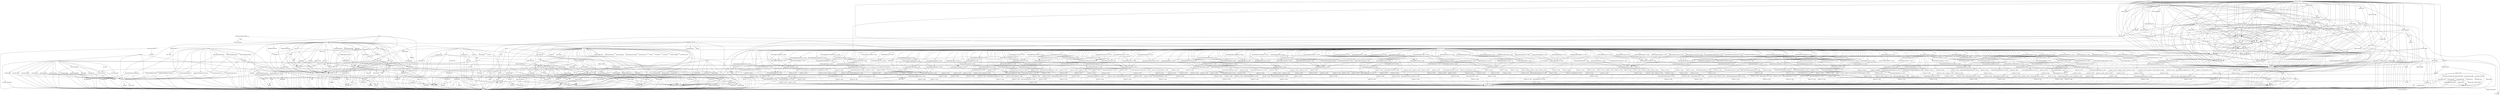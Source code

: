 digraph depends {
    node [shape=plaintext]
"adwaita-icon-theme-symbolic" -> "hicolor-icon-theme"
"adwaita-icon-theme-symbolic" -> "libgdk-pixbuf-2.0-0" [label="gdk-pixbuf"] [style=dashed]
"adwaita-icon-theme-symbolic" -> "libgtk-3.0" [label="gtk+3"] [style=dashed]
"alsa-equal" -> "alsa-utils"
"alsa-equal" -> "caps"
"alsa-equal" -> "libasound2"
"alsa-equal" -> "libc6"
"alsa-plugins" -> "libasound-module-conf-pulse"
"alsa-plugins" -> "libasound-module-ctl-arcam-av"
"alsa-plugins" -> "libasound-module-ctl-oss"
"alsa-plugins" -> "libasound-module-ctl-pulse"
"alsa-plugins" -> "libasound-module-pcm-oss"
"alsa-plugins" -> "libasound-module-pcm-pulse"
"alsa-plugins" -> "libasound-module-pcm-speex"
"alsa-plugins" -> "libasound-module-pcm-upmix"
"alsa-plugins" -> "libasound-module-pcm-usb-stream"
"alsa-plugins" -> "libasound-module-pcm-vdownmix"
"alsa-plugins" -> "libasound-module-rate-samplerate"
"alsa-plugins" -> "libasound-module-rate-speexrate"
"alsa-state" -> "alsa-states" [style=dotted]
"alsa-state" -> "alsa-utils-alsactl"
"alsa-tools" -> "libasound2"
"alsa-tools" -> "libc6"
"alsa-tools" -> "libgcc1"
"alsa-tools" -> "libglib-2.0-0"
"alsa-tools" -> "libgtk-3.0"
"alsa-tools" -> "libstdc++6"
"alsa-utils-aconnect" -> "libasound2"
"alsa-utils-aconnect" -> "libc6"
"alsa-utils-alsactl" -> "alsa-states" [style=dotted]
"alsa-utils-alsactl" -> "libasound2"
"alsa-utils-alsactl" -> "libc6"
"alsa-utils-alsaloop" -> "libasound2"
"alsa-utils-alsaloop" -> "libc6"
"alsa-utils-alsaloop" -> "libsamplerate0"
"alsa-utils-alsamixer" -> "libasound2"
"alsa-utils-alsamixer" -> "libc6"
"alsa-utils-alsamixer" -> "libformw5"
"alsa-utils-alsamixer" -> "libmenuw5"
"alsa-utils-alsamixer" -> "libncursesw5"
"alsa-utils-alsamixer" -> "libpanelw5"
"alsa-utils-alsamixer" -> "libtinfo5"
"alsa-utils-alsatplg" -> "libasound2"
"alsa-utils-alsatplg" -> "libatopology2"
"alsa-utils-alsatplg" -> "libc6"
"alsa-utils-alsaucm" -> "libasound2"
"alsa-utils-alsaucm" -> "libc6"
"alsa-utils" -> "alsa-utils-aconnect"
"alsa-utils" -> "alsa-utils-alsactl"
"alsa-utils" -> "alsa-utils-alsaloop"
"alsa-utils" -> "alsa-utils-alsamixer"
"alsa-utils" -> "alsa-utils-alsatplg"
"alsa-utils" -> "alsa-utils-alsaucm"
"alsa-utils" -> "alsa-utils-amixer"
"alsa-utils" -> "alsa-utils-aplay"
"alsa-utils" -> "alsa-utils-aseqdump"
"alsa-utils" -> "alsa-utils-aseqnet"
"alsa-utils" -> "alsa-utils-iecset"
"alsa-utils" -> "alsa-utils-midi"
"alsa-utils" -> "alsa-utils-nhltdmicinfo"
"alsa-utils" -> "alsa-utils-scripts"
"alsa-utils" -> "alsa-utils-speakertest"
"alsa-utils-amixer" -> "libasound2"
"alsa-utils-amixer" -> "libc6"
"alsa-utils-aplay" -> "libasound2"
"alsa-utils-aplay" -> "libc6"
"alsa-utils-aseqdump" -> "libasound2"
"alsa-utils-aseqdump" -> "libc6"
"alsa-utils-aseqnet" -> "libasound2"
"alsa-utils-aseqnet" -> "libc6"
"alsa-utils-iecset" -> "libasound2"
"alsa-utils-iecset" -> "libc6"
"alsa-utils-midi" -> "libasound2"
"alsa-utils-midi" -> "libc6"
"alsa-utils-nhltdmicinfo" -> "libc6"
"alsa-utils-scripts" -> "bash"
"alsa-utils-speakertest" -> "libasound2"
"alsa-utils-speakertest" -> "libc6"
"at-spi2-core" -> "libc6"
"at-spi2-core" -> "libdbus-1-3"
"at-spi2-core" -> "libglib-2.0-0"
"at-spi2-core" -> "libx11-6"
"at-spi2-core" -> "libxi6"
"at-spi2-core" -> "libxtst6"
"bash" -> "base-files"
"bash" -> "libc6"
"bash" -> "libtinfo5"
"bash" -> "update-alternatives-opkg"
"bc" -> "libc6"
"bc" -> "libreadline8"
"bc" -> "update-alternatives-opkg"
"busybox" -> "busybox-udhcpc" [style=dotted]
"busybox" -> "libc6"
"busybox-syslog" -> "busybox"
"busybox-syslog" -> "update-alternatives-opkg"
"busybox" -> "update-alternatives-opkg"
"ca-certificates" -> "openssl"
"ca-certificates" -> "openssl-bin"
"caps" -> "libc6"
"caps" -> "libgcc1"
"caps" -> "libstdc++6"
"dbus-1" -> "dbus-common"
"dbus-1" -> "dbus-tools"
"dbus-1" -> "libc6"
"dbus-1" -> "libdbus-1-3"
"dbus-1" -> "libexpat1"
"dbus-1" -> "libsystemd0"
"dbus-1" -> "libx11-6"
"dbus-common" -> "base-files"
"dbus-common" -> "base-passwd"
"dbus-common" -> "shadow"
"dbus-tools" -> "libc6"
"dbus-tools" -> "libdbus-1-3"
"e2fsprogs-e2fsck" -> "libblkid1"
"e2fsprogs-e2fsck" -> "libc6"
"e2fsprogs-e2fsck" -> "libcom-err2"
"e2fsprogs-e2fsck" -> "libe2p2"
"e2fsprogs-e2fsck" -> "libext2fs2"
"e2fsprogs-e2fsck" -> "libuuid1"
"fontconfig-utils" -> "libc6"
"fontconfig-utils" -> "libfontconfig1"
"fontconfig-utils" -> "libfreetype6"
"glibc-gconv-iso8859-1" -> "glibc-gconv"
"glibc-gconv-iso8859-1" -> "libc6"
"hello" -> "libc6"
"kbd-keymaps" -> "kbd-keymaps-pine" [style=dotted]
"kbd" -> "libc6"
"kbd" -> "update-alternatives-opkg"
"kernel-module-adv7511-6.13.1-dirty" -> "kernel-6.13.1-dirty" [label="kernel-6.13.1-dirty"] [style=dashed]
"kernel-module-adv7511-6.13.1-dirty" -> "kernel-module-cec-6.13.1-dirty"
"kernel-module-adxl34x-6.13.1-dirty" -> "kernel-6.13.1-dirty" [label="kernel-6.13.1-dirty"] [style=dashed]
"kernel-module-adxl34x-i2c-6.13.1-dirty" -> "kernel-6.13.1-dirty" [label="kernel-6.13.1-dirty"] [style=dashed]
"kernel-module-adxl34x-i2c-6.13.1-dirty" -> "kernel-module-adxl34x-6.13.1-dirty"
"kernel-module-adxl34x-spi-6.13.1-dirty" -> "kernel-6.13.1-dirty" [label="kernel-6.13.1-dirty"] [style=dashed]
"kernel-module-adxl34x-spi-6.13.1-dirty" -> "kernel-module-adxl34x-6.13.1-dirty"
"kernel-module-aes-arm-6.13.1-dirty" -> "kernel-6.13.1-dirty" [label="kernel-6.13.1-dirty"] [style=dashed]
"kernel-module-aes-arm-6.13.1-dirty" -> "kernel-module-aes-generic-6.13.1-dirty"
"kernel-module-aes-arm-6.13.1-dirty" -> "kernel-module-libaes-6.13.1-dirty"
"kernel-module-aes-arm-bs-6.13.1-dirty" -> "kernel-6.13.1-dirty" [label="kernel-6.13.1-dirty"] [style=dashed]
"kernel-module-aes-arm-bs-6.13.1-dirty" -> "kernel-module-aes-arm-6.13.1-dirty"
"kernel-module-aes-arm-bs-6.13.1-dirty" -> "kernel-module-crypto-simd-6.13.1-dirty"
"kernel-module-aes-arm-bs-6.13.1-dirty" -> "kernel-module-libaes-6.13.1-dirty"
"kernel-module-aes-arm-ce-6.13.1-dirty" -> "kernel-6.13.1-dirty" [label="kernel-6.13.1-dirty"] [style=dashed]
"kernel-module-aes-arm-ce-6.13.1-dirty" -> "kernel-module-crypto-simd-6.13.1-dirty"
"kernel-module-aes-arm-ce-6.13.1-dirty" -> "kernel-module-libaes-6.13.1-dirty"
"kernel-module-aes-generic-6.13.1-dirty" -> "kernel-6.13.1-dirty" [label="kernel-6.13.1-dirty"] [style=dashed]
"kernel-module-aes-generic-6.13.1-dirty" -> "kernel-module-libaes-6.13.1-dirty"
"kernel-module-af-alg-6.13.1-dirty" -> "kernel-6.13.1-dirty" [label="kernel-6.13.1-dirty"] [style=dashed]
"kernel-module-ah6-6.13.1-dirty" -> "kernel-6.13.1-dirty" [label="kernel-6.13.1-dirty"] [style=dashed]
"kernel-module-ah6-6.13.1-dirty" -> "kernel-module-xfrm-algo-6.13.1-dirty"
"kernel-module-algif-aead-6.13.1-dirty" -> "kernel-6.13.1-dirty" [label="kernel-6.13.1-dirty"] [style=dashed]
"kernel-module-algif-aead-6.13.1-dirty" -> "kernel-module-af-alg-6.13.1-dirty"
"kernel-module-algif-hash-6.13.1-dirty" -> "kernel-6.13.1-dirty" [label="kernel-6.13.1-dirty"] [style=dashed]
"kernel-module-algif-hash-6.13.1-dirty" -> "kernel-module-af-alg-6.13.1-dirty"
"kernel-module-algif-rng-6.13.1-dirty" -> "kernel-6.13.1-dirty" [label="kernel-6.13.1-dirty"] [style=dashed]
"kernel-module-algif-rng-6.13.1-dirty" -> "kernel-module-af-alg-6.13.1-dirty"
"kernel-module-algif-skcipher-6.13.1-dirty" -> "kernel-6.13.1-dirty" [label="kernel-6.13.1-dirty"] [style=dashed]
"kernel-module-algif-skcipher-6.13.1-dirty" -> "kernel-module-af-alg-6.13.1-dirty"
"kernel-module-amlogic-gxl-crypto-6.13.1-dirty" -> "kernel-6.13.1-dirty" [label="kernel-6.13.1-dirty"] [style=dashed]
"kernel-module-amlogic-gxl-crypto-6.13.1-dirty" -> "kernel-module-crypto-engine-6.13.1-dirty"
"kernel-module-atmel-mxt-ts-6.13.1-dirty" -> "kernel-6.13.1-dirty" [label="kernel-6.13.1-dirty"] [style=dashed]
"kernel-module-b53-common-6.13.1-dirty" -> "kernel-6.13.1-dirty" [label="kernel-6.13.1-dirty"] [style=dashed]
"kernel-module-b53-common-6.13.1-dirty" -> "kernel-module-dsa-core-6.13.1-dirty"
"kernel-module-b53-mdio-6.13.1-dirty" -> "kernel-6.13.1-dirty" [label="kernel-6.13.1-dirty"] [style=dashed]
"kernel-module-b53-mdio-6.13.1-dirty" -> "kernel-module-b53-common-6.13.1-dirty"
"kernel-module-b53-mdio-6.13.1-dirty" -> "kernel-module-dsa-core-6.13.1-dirty"
"kernel-module-b53-mmap-6.13.1-dirty" -> "kernel-6.13.1-dirty" [label="kernel-6.13.1-dirty"] [style=dashed]
"kernel-module-b53-mmap-6.13.1-dirty" -> "kernel-module-b53-common-6.13.1-dirty"
"kernel-module-b53-mmap-6.13.1-dirty" -> "kernel-module-dsa-core-6.13.1-dirty"
"kernel-module-b53-serdes-6.13.1-dirty" -> "kernel-6.13.1-dirty" [label="kernel-6.13.1-dirty"] [style=dashed]
"kernel-module-b53-spi-6.13.1-dirty" -> "kernel-6.13.1-dirty" [label="kernel-6.13.1-dirty"] [style=dashed]
"kernel-module-b53-spi-6.13.1-dirty" -> "kernel-module-b53-common-6.13.1-dirty"
"kernel-module-b53-spi-6.13.1-dirty" -> "kernel-module-dsa-core-6.13.1-dirty"
"kernel-module-b53-srab-6.13.1-dirty" -> "kernel-6.13.1-dirty" [label="kernel-6.13.1-dirty"] [style=dashed]
"kernel-module-b53-srab-6.13.1-dirty" -> "kernel-module-b53-common-6.13.1-dirty"
"kernel-module-b53-srab-6.13.1-dirty" -> "kernel-module-b53-serdes-6.13.1-dirty"
"kernel-module-b53-srab-6.13.1-dirty" -> "kernel-module-dsa-core-6.13.1-dirty"
"kernel-module-bcm7xxx-6.13.1-dirty" -> "kernel-6.13.1-dirty" [label="kernel-6.13.1-dirty"] [style=dashed]
"kernel-module-bcm-sf2-6.13.1-dirty" -> "kernel-6.13.1-dirty" [label="kernel-6.13.1-dirty"] [style=dashed]
"kernel-module-bcm-sf2-6.13.1-dirty" -> "kernel-module-b53-common-6.13.1-dirty"
"kernel-module-bcm-sf2-6.13.1-dirty" -> "kernel-module-dsa-core-6.13.1-dirty"
"kernel-module-bluetooth-6.13.1-dirty" -> "kernel-6.13.1-dirty" [label="kernel-6.13.1-dirty"] [style=dashed]
"kernel-module-bluetooth-6.13.1-dirty" -> "kernel-module-ecdh-generic-6.13.1-dirty"
"kernel-module-bluetooth-6.13.1-dirty" -> "kernel-module-libaes-6.13.1-dirty"
"kernel-module-bq27xxx-battery-6.13.1-dirty" -> "kernel-6.13.1-dirty" [label="kernel-6.13.1-dirty"] [style=dashed]
"kernel-module-bq27xxx-battery-i2c-6.13.1-dirty" -> "kernel-6.13.1-dirty" [label="kernel-6.13.1-dirty"] [style=dashed]
"kernel-module-bq27xxx-battery-i2c-6.13.1-dirty" -> "kernel-module-bq27xxx-battery-6.13.1-dirty"
"kernel-module-brcmfmac-6.13.1-dirty" -> "kernel-6.13.1-dirty" [label="kernel-6.13.1-dirty"] [style=dashed]
"kernel-module-brcmfmac-6.13.1-dirty" -> "kernel-module-brcmutil-6.13.1-dirty"
"kernel-module-brcmfmac-6.13.1-dirty" -> "kernel-module-cfg80211-6.13.1-dirty"
"kernel-module-brcmfmac-bca-6.13.1-dirty" -> "kernel-6.13.1-dirty" [label="kernel-6.13.1-dirty"] [style=dashed]
"kernel-module-brcmfmac-bca-6.13.1-dirty" -> "kernel-module-brcmfmac-6.13.1-dirty"
"kernel-module-brcmfmac-cyw-6.13.1-dirty" -> "kernel-6.13.1-dirty" [label="kernel-6.13.1-dirty"] [style=dashed]
"kernel-module-brcmfmac-cyw-6.13.1-dirty" -> "kernel-module-brcmfmac-6.13.1-dirty"
"kernel-module-brcmfmac-wcc-6.13.1-dirty" -> "kernel-6.13.1-dirty" [label="kernel-6.13.1-dirty"] [style=dashed]
"kernel-module-brcmfmac-wcc-6.13.1-dirty" -> "kernel-module-brcmfmac-6.13.1-dirty"
"kernel-module-brcmutil-6.13.1-dirty" -> "kernel-6.13.1-dirty" [label="kernel-6.13.1-dirty"] [style=dashed]
"kernel-module-btbcm-6.13.1-dirty" -> "kernel-6.13.1-dirty" [label="kernel-6.13.1-dirty"] [style=dashed]
"kernel-module-btbcm-6.13.1-dirty" -> "kernel-module-bluetooth-6.13.1-dirty"
"kernel-module-btmrvl-6.13.1-dirty" -> "kernel-6.13.1-dirty" [label="kernel-6.13.1-dirty"] [style=dashed]
"kernel-module-btmrvl-6.13.1-dirty" -> "kernel-module-bluetooth-6.13.1-dirty"
"kernel-module-btmrvl-sdio-6.13.1-dirty" -> "kernel-6.13.1-dirty" [label="kernel-6.13.1-dirty"] [style=dashed]
"kernel-module-btmrvl-sdio-6.13.1-dirty" -> "kernel-module-bluetooth-6.13.1-dirty"
"kernel-module-btmrvl-sdio-6.13.1-dirty" -> "kernel-module-btmrvl-6.13.1-dirty"
"kernel-module-capsule-loader-6.13.1-dirty" -> "kernel-6.13.1-dirty" [label="kernel-6.13.1-dirty"] [style=dashed]
"kernel-module-c-can-6.13.1-dirty" -> "kernel-6.13.1-dirty" [label="kernel-6.13.1-dirty"] [style=dashed]
"kernel-module-c-can-platform-6.13.1-dirty" -> "kernel-6.13.1-dirty" [label="kernel-6.13.1-dirty"] [style=dashed]
"kernel-module-c-can-platform-6.13.1-dirty" -> "kernel-module-c-can-6.13.1-dirty"
"kernel-module-ccm-6.13.1-dirty" -> "kernel-6.13.1-dirty" [label="kernel-6.13.1-dirty"] [style=dashed]
"kernel-module-cec-6.13.1-dirty" -> "kernel-6.13.1-dirty" [label="kernel-6.13.1-dirty"] [style=dashed]
"kernel-module-cfg80211-6.13.1-dirty" -> "kernel-6.13.1-dirty" [label="kernel-6.13.1-dirty"] [style=dashed]
"kernel-module-chacha-neon-6.13.1-dirty" -> "kernel-6.13.1-dirty" [label="kernel-6.13.1-dirty"] [style=dashed]
"kernel-module-cm36651-6.13.1-dirty" -> "kernel-6.13.1-dirty" [label="kernel-6.13.1-dirty"] [style=dashed]
"kernel-module-cmac-6.13.1-dirty" -> "kernel-6.13.1-dirty" [label="kernel-6.13.1-dirty"] [style=dashed]
"kernel-module-counter-6.13.1-dirty" -> "kernel-6.13.1-dirty" [label="kernel-6.13.1-dirty"] [style=dashed]
"kernel-module-cppi41-6.13.1-dirty" -> "kernel-6.13.1-dirty" [label="kernel-6.13.1-dirty"] [style=dashed]
"kernel-module-cpufreq-conservative-6.13.1-dirty" -> "kernel-6.13.1-dirty" [label="kernel-6.13.1-dirty"] [style=dashed]
"kernel-module-cpufreq-powersave-6.13.1-dirty" -> "kernel-6.13.1-dirty" [label="kernel-6.13.1-dirty"] [style=dashed]
"kernel-module-cpufreq-userspace-6.13.1-dirty" -> "kernel-6.13.1-dirty" [label="kernel-6.13.1-dirty"] [style=dashed]
"kernel-module-crc32-arm-ce-6.13.1-dirty" -> "kernel-6.13.1-dirty" [label="kernel-6.13.1-dirty"] [style=dashed]
"kernel-module-crc4-6.13.1-dirty" -> "kernel-6.13.1-dirty" [label="kernel-6.13.1-dirty"] [style=dashed]
"kernel-module-crc-ccitt-6.13.1-dirty" -> "kernel-6.13.1-dirty" [label="kernel-6.13.1-dirty"] [style=dashed]
"kernel-module-crc-itu-t-6.13.1-dirty" -> "kernel-6.13.1-dirty" [label="kernel-6.13.1-dirty"] [style=dashed]
"kernel-module-cryptd-6.13.1-dirty" -> "kernel-6.13.1-dirty" [label="kernel-6.13.1-dirty"] [style=dashed]
"kernel-module-crypto-engine-6.13.1-dirty" -> "kernel-6.13.1-dirty" [label="kernel-6.13.1-dirty"] [style=dashed]
"kernel-module-crypto-simd-6.13.1-dirty" -> "kernel-6.13.1-dirty" [label="kernel-6.13.1-dirty"] [style=dashed]
"kernel-module-crypto-simd-6.13.1-dirty" -> "kernel-module-cryptd-6.13.1-dirty"
"kernel-module-crypto-user-6.13.1-dirty" -> "kernel-6.13.1-dirty" [label="kernel-6.13.1-dirty"] [style=dashed]
"kernel-module-ctr-6.13.1-dirty" -> "kernel-6.13.1-dirty" [label="kernel-6.13.1-dirty"] [style=dashed]
"kernel-module-cyapatp-6.13.1-dirty" -> "kernel-6.13.1-dirty" [label="kernel-6.13.1-dirty"] [style=dashed]
"kernel-module-cyapatp-6.13.1-dirty" -> "kernel-module-crc-itu-t-6.13.1-dirty"
"kernel-module-des-generic-6.13.1-dirty" -> "kernel-6.13.1-dirty" [label="kernel-6.13.1-dirty"] [style=dashed]
"kernel-module-des-generic-6.13.1-dirty" -> "kernel-module-libdes-6.13.1-dirty"
"kernel-module-display-connector-6.13.1-dirty" -> "kernel-6.13.1-dirty" [label="kernel-6.13.1-dirty"] [style=dashed]
"kernel-module-drbg-6.13.1-dirty" -> "kernel-6.13.1-dirty" [label="kernel-6.13.1-dirty"] [style=dashed]
"kernel-module-drm-display-helper-6.13.1-dirty" -> "kernel-6.13.1-dirty" [label="kernel-6.13.1-dirty"] [style=dashed]
"kernel-module-dsa-core-6.13.1-dirty" -> "kernel-6.13.1-dirty" [label="kernel-6.13.1-dirty"] [style=dashed]
"kernel-module-ecc-6.13.1-dirty" -> "kernel-6.13.1-dirty" [label="kernel-6.13.1-dirty"] [style=dashed]
"kernel-module-ecdh-generic-6.13.1-dirty" -> "kernel-6.13.1-dirty" [label="kernel-6.13.1-dirty"] [style=dashed]
"kernel-module-ecdh-generic-6.13.1-dirty" -> "kernel-module-ecc-6.13.1-dirty"
"kernel-module-echainiv-6.13.1-dirty" -> "kernel-6.13.1-dirty" [label="kernel-6.13.1-dirty"] [style=dashed]
"kernel-module-echainiv-6.13.1-dirty" -> "kernel-module-geniv-6.13.1-dirty"
"kernel-module-edt-ft5x06-6.13.1-dirty" -> "kernel-6.13.1-dirty" [label="kernel-6.13.1-dirty"] [style=dashed]
"kernel-module-efivarfs-6.13.1-dirty" -> "kernel-6.13.1-dirty" [label="kernel-6.13.1-dirty"] [style=dashed]
"kernel-module-ehci-fsl-6.13.1-dirty" -> "kernel-6.13.1-dirty" [label="kernel-6.13.1-dirty"] [style=dashed]
"kernel-module-elants-i2c-6.13.1-dirty" -> "kernel-6.13.1-dirty" [label="kernel-6.13.1-dirty"] [style=dashed]
"kernel-module-esp6-6.13.1-dirty" -> "kernel-6.13.1-dirty" [label="kernel-6.13.1-dirty"] [style=dashed]
"kernel-module-esp6-6.13.1-dirty" -> "kernel-module-xfrm-algo-6.13.1-dirty"
"kernel-module-ff-memless-6.13.1-dirty" -> "kernel-6.13.1-dirty" [label="kernel-6.13.1-dirty"] [style=dashed]
"kernel-module-flexcan-6.13.1-dirty" -> "kernel-6.13.1-dirty" [label="kernel-6.13.1-dirty"] [style=dashed]
"kernel-module-fsi-core-6.13.1-dirty" -> "kernel-6.13.1-dirty" [label="kernel-6.13.1-dirty"] [style=dashed]
"kernel-module-fsi-core-6.13.1-dirty" -> "kernel-module-crc4-6.13.1-dirty"
"kernel-module-fsi-master-aspeed-6.13.1-dirty" -> "kernel-6.13.1-dirty" [label="kernel-6.13.1-dirty"] [style=dashed]
"kernel-module-fsi-master-aspeed-6.13.1-dirty" -> "kernel-module-fsi-core-6.13.1-dirty"
"kernel-module-fsi-master-gpio-6.13.1-dirty" -> "kernel-6.13.1-dirty" [label="kernel-6.13.1-dirty"] [style=dashed]
"kernel-module-fsi-master-gpio-6.13.1-dirty" -> "kernel-module-crc4-6.13.1-dirty"
"kernel-module-fsi-master-gpio-6.13.1-dirty" -> "kernel-module-fsi-core-6.13.1-dirty"
"kernel-module-fsi-master-hub-6.13.1-dirty" -> "kernel-6.13.1-dirty" [label="kernel-6.13.1-dirty"] [style=dashed]
"kernel-module-fsi-master-hub-6.13.1-dirty" -> "kernel-module-fsi-core-6.13.1-dirty"
"kernel-module-fsi-occ-6.13.1-dirty" -> "kernel-6.13.1-dirty" [label="kernel-6.13.1-dirty"] [style=dashed]
"kernel-module-fsi-occ-6.13.1-dirty" -> "kernel-module-fsi-sbefifo-6.13.1-dirty"
"kernel-module-fsi-sbefifo-6.13.1-dirty" -> "kernel-6.13.1-dirty" [label="kernel-6.13.1-dirty"] [style=dashed]
"kernel-module-fsi-sbefifo-6.13.1-dirty" -> "kernel-module-fsi-core-6.13.1-dirty"
"kernel-module-fsi-scom-6.13.1-dirty" -> "kernel-6.13.1-dirty" [label="kernel-6.13.1-dirty"] [style=dashed]
"kernel-module-fsi-scom-6.13.1-dirty" -> "kernel-module-fsi-core-6.13.1-dirty"
"kernel-module-fsl-mph-dr-of-6.13.1-dirty" -> "kernel-6.13.1-dirty" [label="kernel-6.13.1-dirty"] [style=dashed]
"kernel-module-gcm-6.13.1-dirty" -> "kernel-6.13.1-dirty" [label="kernel-6.13.1-dirty"] [style=dashed]
"kernel-module-geniv-6.13.1-dirty" -> "kernel-6.13.1-dirty" [label="kernel-6.13.1-dirty"] [style=dashed]
"kernel-module-g-ether-6.13.1-dirty" -> "kernel-6.13.1-dirty" [label="kernel-6.13.1-dirty"] [style=dashed]
"kernel-module-g-ether-6.13.1-dirty" -> "kernel-module-u-ether-6.13.1-dirty"
"kernel-module-g-ether-6.13.1-dirty" -> "kernel-module-usb-f-rndis-6.13.1-dirty"
"kernel-module-gf128mul-6.13.1-dirty" -> "kernel-6.13.1-dirty" [label="kernel-6.13.1-dirty"] [style=dashed]
"kernel-module-ghash-arm-ce-6.13.1-dirty" -> "kernel-6.13.1-dirty" [label="kernel-6.13.1-dirty"] [style=dashed]
"kernel-module-ghash-arm-ce-6.13.1-dirty" -> "kernel-module-cryptd-6.13.1-dirty"
"kernel-module-ghash-arm-ce-6.13.1-dirty" -> "kernel-module-gf128mul-6.13.1-dirty"
"kernel-module-ghash-arm-ce-6.13.1-dirty" -> "kernel-module-libaes-6.13.1-dirty"
"kernel-module-ghash-generic-6.13.1-dirty" -> "kernel-6.13.1-dirty" [label="kernel-6.13.1-dirty"] [style=dashed]
"kernel-module-ghash-generic-6.13.1-dirty" -> "kernel-module-gf128mul-6.13.1-dirty"
"kernel-module-governor-passive-6.13.1-dirty" -> "kernel-6.13.1-dirty" [label="kernel-6.13.1-dirty"] [style=dashed]
"kernel-module-gpio-charger-6.13.1-dirty" -> "kernel-6.13.1-dirty" [label="kernel-6.13.1-dirty"] [style=dashed]
"kernel-module-gpio-decoder-6.13.1-dirty" -> "kernel-6.13.1-dirty" [label="kernel-6.13.1-dirty"] [style=dashed]
"kernel-module-hci-6.13.1-dirty" -> "kernel-6.13.1-dirty" [label="kernel-6.13.1-dirty"] [style=dashed]
"kernel-module-hci-6.13.1-dirty" -> "kernel-module-nfc-6.13.1-dirty"
"kernel-module-hci-uart-6.13.1-dirty" -> "kernel-6.13.1-dirty" [label="kernel-6.13.1-dirty"] [style=dashed]
"kernel-module-hci-uart-6.13.1-dirty" -> "kernel-module-bluetooth-6.13.1-dirty"
"kernel-module-hci-uart-6.13.1-dirty" -> "kernel-module-btbcm-6.13.1-dirty"
"kernel-module-hmac-6.13.1-dirty" -> "kernel-6.13.1-dirty" [label="kernel-6.13.1-dirty"] [style=dashed]
"kernel-module-i2c-algo-bit-6.13.1-dirty" -> "kernel-6.13.1-dirty" [label="kernel-6.13.1-dirty"] [style=dashed]
"kernel-module-i2c-arb-gpio-challenge-6.13.1-dirty" -> "kernel-6.13.1-dirty" [label="kernel-6.13.1-dirty"] [style=dashed]
"kernel-module-i2c-emev2-6.13.1-dirty" -> "kernel-6.13.1-dirty" [label="kernel-6.13.1-dirty"] [style=dashed]
"kernel-module-i2c-gpio-6.13.1-dirty" -> "kernel-6.13.1-dirty" [label="kernel-6.13.1-dirty"] [style=dashed]
"kernel-module-i2c-gpio-6.13.1-dirty" -> "kernel-module-i2c-algo-bit-6.13.1-dirty"
"kernel-module-ina2xx-6.13.1-dirty" -> "kernel-6.13.1-dirty" [label="kernel-6.13.1-dirty"] [style=dashed]
"kernel-module-industrialio-buffer-cb-6.13.1-dirty" -> "kernel-6.13.1-dirty" [label="kernel-6.13.1-dirty"] [style=dashed]
"kernel-module-industrialio-hw-consumer-6.13.1-dirty" -> "kernel-6.13.1-dirty" [label="kernel-6.13.1-dirty"] [style=dashed]
"kernel-module-ip6-tunnel-6.13.1-dirty" -> "kernel-6.13.1-dirty" [label="kernel-6.13.1-dirty"] [style=dashed]
"kernel-module-ip6-tunnel-6.13.1-dirty" -> "kernel-module-tunnel6-6.13.1-dirty"
"kernel-module-ipcomp6-6.13.1-dirty" -> "kernel-6.13.1-dirty" [label="kernel-6.13.1-dirty"] [style=dashed]
"kernel-module-ipcomp6-6.13.1-dirty" -> "kernel-module-xfrm6-tunnel-6.13.1-dirty"
"kernel-module-ipcomp6-6.13.1-dirty" -> "kernel-module-xfrm-ipcomp-6.13.1-dirty"
"kernel-module-jitterentropy-rng-6.13.1-dirty" -> "kernel-6.13.1-dirty" [label="kernel-6.13.1-dirty"] [style=dashed]
"kernel-module-lan78xx-6.13.1-dirty" -> "kernel-6.13.1-dirty" [label="kernel-6.13.1-dirty"] [style=dashed]
"kernel-module-lan966x-serdes-6.13.1-dirty" -> "kernel-6.13.1-dirty" [label="kernel-6.13.1-dirty"] [style=dashed]
"kernel-module-led-class-flash-6.13.1-dirty" -> "kernel-6.13.1-dirty" [label="kernel-6.13.1-dirty"] [style=dashed]
"kernel-module-leds-pca9532-6.13.1-dirty" -> "kernel-6.13.1-dirty" [label="kernel-6.13.1-dirty"] [style=dashed]
"kernel-module-libaes-6.13.1-dirty" -> "kernel-6.13.1-dirty" [label="kernel-6.13.1-dirty"] [style=dashed]
"kernel-module-libarc4-6.13.1-dirty" -> "kernel-6.13.1-dirty" [label="kernel-6.13.1-dirty"] [style=dashed]
"kernel-module-libdes-6.13.1-dirty" -> "kernel-6.13.1-dirty" [label="kernel-6.13.1-dirty"] [style=dashed]
"kernel-module-lvds-codec-6.13.1-dirty" -> "kernel-6.13.1-dirty" [label="kernel-6.13.1-dirty"] [style=dashed]
"kernel-module-mac80211-6.13.1-dirty" -> "kernel-6.13.1-dirty" [label="kernel-6.13.1-dirty"] [style=dashed]
"kernel-module-mac80211-6.13.1-dirty" -> "kernel-module-cfg80211-6.13.1-dirty"
"kernel-module-mac80211-6.13.1-dirty" -> "kernel-module-libarc4-6.13.1-dirty"
"kernel-module-max17040-battery-6.13.1-dirty" -> "kernel-6.13.1-dirty" [label="kernel-6.13.1-dirty"] [style=dashed]
"kernel-module-max17042-battery-6.13.1-dirty" -> "kernel-6.13.1-dirty" [label="kernel-6.13.1-dirty"] [style=dashed]
"kernel-module-max8952-6.13.1-dirty" -> "kernel-6.13.1-dirty" [label="kernel-6.13.1-dirty"] [style=dashed]
"kernel-module-md5-6.13.1-dirty" -> "kernel-6.13.1-dirty" [label="kernel-6.13.1-dirty"] [style=dashed]
"kernel-module-mdio-i2c-6.13.1-dirty" -> "kernel-6.13.1-dirty" [label="kernel-6.13.1-dirty"] [style=dashed]
"kernel-module-mdio-mscc-miim-6.13.1-dirty" -> "kernel-6.13.1-dirty" [label="kernel-6.13.1-dirty"] [style=dashed]
"kernel-module-microchip-6.13.1-dirty" -> "kernel-6.13.1-dirty" [label="kernel-6.13.1-dirty"] [style=dashed]
"kernel-module-mip6-6.13.1-dirty" -> "kernel-6.13.1-dirty" [label="kernel-6.13.1-dirty"] [style=dashed]
"kernel-module-mms114-6.13.1-dirty" -> "kernel-6.13.1-dirty" [label="kernel-6.13.1-dirty"] [style=dashed]
"kernel-module-musb-dsps-6.13.1-dirty" -> "kernel-6.13.1-dirty" [label="kernel-6.13.1-dirty"] [style=dashed]
"kernel-module-musb-dsps-6.13.1-dirty" -> "kernel-module-musb-hdrc-6.13.1-dirty"
"kernel-module-musb-hdrc-6.13.1-dirty" -> "kernel-6.13.1-dirty" [label="kernel-6.13.1-dirty"] [style=dashed]
"kernel-module-mwifiex-6.13.1-dirty" -> "kernel-6.13.1-dirty" [label="kernel-6.13.1-dirty"] [style=dashed]
"kernel-module-mwifiex-6.13.1-dirty" -> "kernel-module-cfg80211-6.13.1-dirty"
"kernel-module-mwifiex-sdio-6.13.1-dirty" -> "kernel-6.13.1-dirty" [label="kernel-6.13.1-dirty"] [style=dashed]
"kernel-module-mwifiex-sdio-6.13.1-dirty" -> "kernel-module-mwifiex-6.13.1-dirty"
"kernel-module-nci-6.13.1-dirty" -> "kernel-6.13.1-dirty" [label="kernel-6.13.1-dirty"] [style=dashed]
"kernel-module-nci-6.13.1-dirty" -> "kernel-module-nfc-6.13.1-dirty"
"kernel-module-nci-spi-6.13.1-dirty" -> "kernel-6.13.1-dirty" [label="kernel-6.13.1-dirty"] [style=dashed]
"kernel-module-nci-spi-6.13.1-dirty" -> "kernel-module-crc-ccitt-6.13.1-dirty"
"kernel-module-nci-uart-6.13.1-dirty" -> "kernel-6.13.1-dirty" [label="kernel-6.13.1-dirty"] [style=dashed]
"kernel-module-nfc-6.13.1-dirty" -> "kernel-6.13.1-dirty" [label="kernel-6.13.1-dirty"] [style=dashed]
"kernel-module-nfc-digital-6.13.1-dirty" -> "kernel-6.13.1-dirty" [label="kernel-6.13.1-dirty"] [style=dashed]
"kernel-module-nfc-digital-6.13.1-dirty" -> "kernel-module-crc-ccitt-6.13.1-dirty"
"kernel-module-nfc-digital-6.13.1-dirty" -> "kernel-module-crc-itu-t-6.13.1-dirty"
"kernel-module-nfc-digital-6.13.1-dirty" -> "kernel-module-nfc-6.13.1-dirty"
"kernel-module-ntc-thermistor-6.13.1-dirty" -> "kernel-6.13.1-dirty" [label="kernel-6.13.1-dirty"] [style=dashed]
"kernel-module-nxp-ptn3460-6.13.1-dirty" -> "kernel-6.13.1-dirty" [label="kernel-6.13.1-dirty"] [style=dashed]
"kernel-module-omap2430-6.13.1-dirty" -> "kernel-6.13.1-dirty" [label="kernel-6.13.1-dirty"] [style=dashed]
"kernel-module-omap2430-6.13.1-dirty" -> "kernel-module-musb-hdrc-6.13.1-dirty"
"kernel-module-omapdrm-6.13.1-dirty" -> "kernel-6.13.1-dirty" [label="kernel-6.13.1-dirty"] [style=dashed]
"kernel-module-omapdrm-6.13.1-dirty" -> "kernel-module-cec-6.13.1-dirty"
"kernel-module-omapdrm-6.13.1-dirty" -> "kernel-module-drm-display-helper-6.13.1-dirty"
"kernel-module-onboard-usb-dev-6.13.1-dirty" -> "kernel-6.13.1-dirty" [label="kernel-6.13.1-dirty"] [style=dashed]
"kernel-module-panel-lvds-6.13.1-dirty" -> "kernel-6.13.1-dirty" [label="kernel-6.13.1-dirty"] [style=dashed]
"kernel-module-parade-ps8622-6.13.1-dirty" -> "kernel-6.13.1-dirty" [label="kernel-6.13.1-dirty"] [style=dashed]
"kernel-module-pci-endpoint-test-6.13.1-dirty" -> "kernel-6.13.1-dirty" [label="kernel-6.13.1-dirty"] [style=dashed]
"kernel-module-pci-epf-test-6.13.1-dirty" -> "kernel-6.13.1-dirty" [label="kernel-6.13.1-dirty"] [style=dashed]
"kernel-module-pci-meson-6.13.1-dirty" -> "kernel-6.13.1-dirty" [label="kernel-6.13.1-dirty"] [style=dashed]
"kernel-module-phy-am335x-6.13.1-dirty" -> "kernel-6.13.1-dirty" [label="kernel-6.13.1-dirty"] [style=dashed]
"kernel-module-phy-am335x-6.13.1-dirty" -> "kernel-module-phy-am335x-control-6.13.1-dirty"
"kernel-module-phy-am335x-control-6.13.1-dirty" -> "kernel-6.13.1-dirty" [label="kernel-6.13.1-dirty"] [style=dashed]
"kernel-module-phy-cpcap-usb-6.13.1-dirty" -> "kernel-6.13.1-dirty" [label="kernel-6.13.1-dirty"] [style=dashed]
"kernel-module-phy-cpcap-usb-6.13.1-dirty" -> "kernel-module-musb-hdrc-6.13.1-dirty"
"kernel-module-phy-dm816x-usb-6.13.1-dirty" -> "kernel-6.13.1-dirty" [label="kernel-6.13.1-dirty"] [style=dashed]
"kernel-module-phy-exynos-usb2-6.13.1-dirty" -> "kernel-6.13.1-dirty" [label="kernel-6.13.1-dirty"] [style=dashed]
"kernel-module-phy-twl4030-usb-6.13.1-dirty" -> "kernel-6.13.1-dirty" [label="kernel-6.13.1-dirty"] [style=dashed]
"kernel-module-phy-twl4030-usb-6.13.1-dirty" -> "kernel-module-musb-hdrc-6.13.1-dirty"
"kernel-module-phy-twl6030-usb-6.13.1-dirty" -> "kernel-6.13.1-dirty" [label="kernel-6.13.1-dirty"] [style=dashed]
"kernel-module-phy-twl6030-usb-6.13.1-dirty" -> "kernel-module-musb-hdrc-6.13.1-dirty"
"kernel-module-pwm-fan-6.13.1-dirty" -> "kernel-6.13.1-dirty" [label="kernel-6.13.1-dirty"] [style=dashed]
"kernel-module-pwm-tiecap-6.13.1-dirty" -> "kernel-6.13.1-dirty" [label="kernel-6.13.1-dirty"] [style=dashed]
"kernel-module-pwm-tiehrpwm-6.13.1-dirty" -> "kernel-6.13.1-dirty" [label="kernel-6.13.1-dirty"] [style=dashed]
"kernel-module-qrtr-6.13.1-dirty" -> "kernel-6.13.1-dirty" [label="kernel-6.13.1-dirty"] [style=dashed]
"kernel-module-qrtr-smd-6.13.1-dirty" -> "kernel-6.13.1-dirty" [label="kernel-6.13.1-dirty"] [style=dashed]
"kernel-module-qrtr-smd-6.13.1-dirty" -> "kernel-module-qrtr-6.13.1-dirty"
"kernel-module-qrtr-smd-6.13.1-dirty" -> "kernel-module-rpmsg-core-6.13.1-dirty"
"kernel-module-qt1070-6.13.1-dirty" -> "kernel-6.13.1-dirty" [label="kernel-6.13.1-dirty"] [style=dashed]
"kernel-module-r8152-6.13.1-dirty" -> "kernel-6.13.1-dirty" [label="kernel-6.13.1-dirty"] [style=dashed]
"kernel-module-r8153-ecm-6.13.1-dirty" -> "kernel-6.13.1-dirty" [label="kernel-6.13.1-dirty"] [style=dashed]
"kernel-module-r8153-ecm-6.13.1-dirty" -> "kernel-module-r8152-6.13.1-dirty"
"kernel-module-r8a66597-hcd-6.13.1-dirty" -> "kernel-6.13.1-dirty" [label="kernel-6.13.1-dirty"] [style=dashed]
"kernel-module-reset-ti-syscon-6.13.1-dirty" -> "kernel-6.13.1-dirty" [label="kernel-6.13.1-dirty"] [style=dashed]
"kernel-module-resistive-adc-touch-6.13.1-dirty" -> "kernel-6.13.1-dirty" [label="kernel-6.13.1-dirty"] [style=dashed]
"kernel-module-resistive-adc-touch-6.13.1-dirty" -> "kernel-module-industrialio-buffer-cb-6.13.1-dirty"
"kernel-module-rpmsg-char-6.13.1-dirty" -> "kernel-6.13.1-dirty" [label="kernel-6.13.1-dirty"] [style=dashed]
"kernel-module-rpmsg-char-6.13.1-dirty" -> "kernel-module-rpmsg-core-6.13.1-dirty"
"kernel-module-rpmsg-core-6.13.1-dirty" -> "kernel-6.13.1-dirty" [label="kernel-6.13.1-dirty"] [style=dashed]
"kernel-module-rpmsg-ctrl-6.13.1-dirty" -> "kernel-6.13.1-dirty" [label="kernel-6.13.1-dirty"] [style=dashed]
"kernel-module-rpmsg-ctrl-6.13.1-dirty" -> "kernel-module-rpmsg-char-6.13.1-dirty"
"kernel-module-rpmsg-ctrl-6.13.1-dirty" -> "kernel-module-rpmsg-core-6.13.1-dirty"
"kernel-module-rpmsg-ns-6.13.1-dirty" -> "kernel-6.13.1-dirty" [label="kernel-6.13.1-dirty"] [style=dashed]
"kernel-module-rpmsg-ns-6.13.1-dirty" -> "kernel-module-rpmsg-core-6.13.1-dirty"
"kernel-module-rt2800lib-6.13.1-dirty" -> "kernel-6.13.1-dirty" [label="kernel-6.13.1-dirty"] [style=dashed]
"kernel-module-rt2800lib-6.13.1-dirty" -> "kernel-module-crc-ccitt-6.13.1-dirty"
"kernel-module-rt2800lib-6.13.1-dirty" -> "kernel-module-mac80211-6.13.1-dirty"
"kernel-module-rt2800lib-6.13.1-dirty" -> "kernel-module-rt2x00lib-6.13.1-dirty"
"kernel-module-rt2800usb-6.13.1-dirty" -> "kernel-6.13.1-dirty" [label="kernel-6.13.1-dirty"] [style=dashed]
"kernel-module-rt2800usb-6.13.1-dirty" -> "kernel-module-mac80211-6.13.1-dirty"
"kernel-module-rt2800usb-6.13.1-dirty" -> "kernel-module-rt2800lib-6.13.1-dirty"
"kernel-module-rt2800usb-6.13.1-dirty" -> "kernel-module-rt2x00lib-6.13.1-dirty"
"kernel-module-rt2800usb-6.13.1-dirty" -> "kernel-module-rt2x00usb-6.13.1-dirty"
"kernel-module-rt2x00lib-6.13.1-dirty" -> "kernel-6.13.1-dirty" [label="kernel-6.13.1-dirty"] [style=dashed]
"kernel-module-rt2x00lib-6.13.1-dirty" -> "kernel-module-cfg80211-6.13.1-dirty"
"kernel-module-rt2x00lib-6.13.1-dirty" -> "kernel-module-mac80211-6.13.1-dirty"
"kernel-module-rt2x00usb-6.13.1-dirty" -> "kernel-6.13.1-dirty" [label="kernel-6.13.1-dirty"] [style=dashed]
"kernel-module-rt2x00usb-6.13.1-dirty" -> "kernel-module-mac80211-6.13.1-dirty"
"kernel-module-rt2x00usb-6.13.1-dirty" -> "kernel-module-rt2x00lib-6.13.1-dirty"
"kernel-module-rtc-bq32k-6.13.1-dirty" -> "kernel-6.13.1-dirty" [label="kernel-6.13.1-dirty"] [style=dashed]
"kernel-module-rtc-efi-6.13.1-dirty" -> "kernel-6.13.1-dirty" [label="kernel-6.13.1-dirty"] [style=dashed]
"kernel-module-rtc-hym8563-6.13.1-dirty" -> "kernel-6.13.1-dirty" [label="kernel-6.13.1-dirty"] [style=dashed]
"kernel-module-rtc-pcf85063-6.13.1-dirty" -> "kernel-6.13.1-dirty" [label="kernel-6.13.1-dirty"] [style=dashed]
"kernel-module-rtc-pcf85363-6.13.1-dirty" -> "kernel-6.13.1-dirty" [label="kernel-6.13.1-dirty"] [style=dashed]
"kernel-module-rtc-rs5c372-6.13.1-dirty" -> "kernel-6.13.1-dirty" [label="kernel-6.13.1-dirty"] [style=dashed]
"kernel-module-rtc-rx8581-6.13.1-dirty" -> "kernel-6.13.1-dirty" [label="kernel-6.13.1-dirty"] [style=dashed]
"kernel-module-rtc-s35390a-6.13.1-dirty" -> "kernel-6.13.1-dirty" [label="kernel-6.13.1-dirty"] [style=dashed]
"kernel-module-s3fwrn5-6.13.1-dirty" -> "kernel-6.13.1-dirty" [label="kernel-6.13.1-dirty"] [style=dashed]
"kernel-module-s3fwrn5-6.13.1-dirty" -> "kernel-module-nci-6.13.1-dirty"
"kernel-module-s3fwrn5-i2c-6.13.1-dirty" -> "kernel-6.13.1-dirty" [label="kernel-6.13.1-dirty"] [style=dashed]
"kernel-module-s3fwrn5-i2c-6.13.1-dirty" -> "kernel-module-s3fwrn5-6.13.1-dirty"
"kernel-module-samsung-dsim-6.13.1-dirty" -> "kernel-6.13.1-dirty" [label="kernel-6.13.1-dirty"] [style=dashed]
"kernel-module-samsung-keypad-6.13.1-dirty" -> "kernel-6.13.1-dirty" [label="kernel-6.13.1-dirty"] [style=dashed]
"kernel-module-seqiv-6.13.1-dirty" -> "kernel-6.13.1-dirty" [label="kernel-6.13.1-dirty"] [style=dashed]
"kernel-module-seqiv-6.13.1-dirty" -> "kernel-module-geniv-6.13.1-dirty"
"kernel-module-sfp-6.13.1-dirty" -> "kernel-6.13.1-dirty" [label="kernel-6.13.1-dirty"] [style=dashed]
"kernel-module-sfp-6.13.1-dirty" -> "kernel-module-mdio-i2c-6.13.1-dirty"
"kernel-module-sha1-arm-6.13.1-dirty" -> "kernel-6.13.1-dirty" [label="kernel-6.13.1-dirty"] [style=dashed]
"kernel-module-sha1-arm-ce-6.13.1-dirty" -> "kernel-6.13.1-dirty" [label="kernel-6.13.1-dirty"] [style=dashed]
"kernel-module-sha1-arm-ce-6.13.1-dirty" -> "kernel-module-sha1-arm-6.13.1-dirty"
"kernel-module-sha1-arm-neon-6.13.1-dirty" -> "kernel-6.13.1-dirty" [label="kernel-6.13.1-dirty"] [style=dashed]
"kernel-module-sha1-arm-neon-6.13.1-dirty" -> "kernel-module-sha1-arm-6.13.1-dirty"
"kernel-module-sha256-arm-6.13.1-dirty" -> "kernel-6.13.1-dirty" [label="kernel-6.13.1-dirty"] [style=dashed]
"kernel-module-sha2-arm-ce-6.13.1-dirty" -> "kernel-6.13.1-dirty" [label="kernel-6.13.1-dirty"] [style=dashed]
"kernel-module-sha2-arm-ce-6.13.1-dirty" -> "kernel-module-sha256-arm-6.13.1-dirty"
"kernel-module-sha3-generic-6.13.1-dirty" -> "kernel-6.13.1-dirty" [label="kernel-6.13.1-dirty"] [style=dashed]
"kernel-module-sha512-arm-6.13.1-dirty" -> "kernel-6.13.1-dirty" [label="kernel-6.13.1-dirty"] [style=dashed]
"kernel-module-sha512-generic-6.13.1-dirty" -> "kernel-6.13.1-dirty" [label="kernel-6.13.1-dirty"] [style=dashed]
"kernel-module-sii902x-6.13.1-dirty" -> "kernel-6.13.1-dirty" [label="kernel-6.13.1-dirty"] [style=dashed]
"kernel-module-sii9234-6.13.1-dirty" -> "kernel-6.13.1-dirty" [label="kernel-6.13.1-dirty"] [style=dashed]
"kernel-module-simple-bridge-6.13.1-dirty" -> "kernel-6.13.1-dirty" [label="kernel-6.13.1-dirty"] [style=dashed]
"kernel-modules" -> "kernel-module-adv7511-6.13.1-dirty"
"kernel-modules" -> "kernel-module-adxl34x-6.13.1-dirty"
"kernel-modules" -> "kernel-module-adxl34x-i2c-6.13.1-dirty"
"kernel-modules" -> "kernel-module-adxl34x-spi-6.13.1-dirty"
"kernel-modules" -> "kernel-module-aes-arm-6.13.1-dirty"
"kernel-modules" -> "kernel-module-aes-arm-bs-6.13.1-dirty"
"kernel-modules" -> "kernel-module-aes-arm-ce-6.13.1-dirty"
"kernel-modules" -> "kernel-module-aes-generic-6.13.1-dirty"
"kernel-modules" -> "kernel-module-af-alg-6.13.1-dirty"
"kernel-modules" -> "kernel-module-ah6-6.13.1-dirty"
"kernel-modules" -> "kernel-module-algif-aead-6.13.1-dirty"
"kernel-modules" -> "kernel-module-algif-hash-6.13.1-dirty"
"kernel-modules" -> "kernel-module-algif-rng-6.13.1-dirty"
"kernel-modules" -> "kernel-module-algif-skcipher-6.13.1-dirty"
"kernel-modules" -> "kernel-module-amlogic-gxl-crypto-6.13.1-dirty"
"kernel-modules" -> "kernel-module-atmel-mxt-ts-6.13.1-dirty"
"kernel-modules" -> "kernel-module-b53-common-6.13.1-dirty"
"kernel-modules" -> "kernel-module-b53-mdio-6.13.1-dirty"
"kernel-modules" -> "kernel-module-b53-mmap-6.13.1-dirty"
"kernel-modules" -> "kernel-module-b53-serdes-6.13.1-dirty"
"kernel-modules" -> "kernel-module-b53-spi-6.13.1-dirty"
"kernel-modules" -> "kernel-module-b53-srab-6.13.1-dirty"
"kernel-modules" -> "kernel-module-bcm7xxx-6.13.1-dirty"
"kernel-modules" -> "kernel-module-bcm-sf2-6.13.1-dirty"
"kernel-modules" -> "kernel-module-bluetooth-6.13.1-dirty"
"kernel-modules" -> "kernel-module-bq27xxx-battery-6.13.1-dirty"
"kernel-modules" -> "kernel-module-bq27xxx-battery-i2c-6.13.1-dirty"
"kernel-modules" -> "kernel-module-brcmfmac-6.13.1-dirty"
"kernel-modules" -> "kernel-module-brcmfmac-bca-6.13.1-dirty"
"kernel-modules" -> "kernel-module-brcmfmac-cyw-6.13.1-dirty"
"kernel-modules" -> "kernel-module-brcmfmac-wcc-6.13.1-dirty"
"kernel-modules" -> "kernel-module-brcmutil-6.13.1-dirty"
"kernel-modules" -> "kernel-module-btbcm-6.13.1-dirty"
"kernel-modules" -> "kernel-module-btmrvl-6.13.1-dirty"
"kernel-modules" -> "kernel-module-btmrvl-sdio-6.13.1-dirty"
"kernel-modules" -> "kernel-module-capsule-loader-6.13.1-dirty"
"kernel-modules" -> "kernel-module-c-can-6.13.1-dirty"
"kernel-modules" -> "kernel-module-c-can-platform-6.13.1-dirty"
"kernel-modules" -> "kernel-module-ccm-6.13.1-dirty"
"kernel-modules" -> "kernel-module-cec-6.13.1-dirty"
"kernel-modules" -> "kernel-module-cfg80211-6.13.1-dirty"
"kernel-modules" -> "kernel-module-chacha-neon-6.13.1-dirty"
"kernel-modules" -> "kernel-module-cm36651-6.13.1-dirty"
"kernel-modules" -> "kernel-module-cmac-6.13.1-dirty"
"kernel-modules" -> "kernel-module-counter-6.13.1-dirty"
"kernel-modules" -> "kernel-module-cppi41-6.13.1-dirty"
"kernel-modules" -> "kernel-module-cpufreq-conservative-6.13.1-dirty"
"kernel-modules" -> "kernel-module-cpufreq-powersave-6.13.1-dirty"
"kernel-modules" -> "kernel-module-cpufreq-userspace-6.13.1-dirty"
"kernel-modules" -> "kernel-module-crc32-arm-ce-6.13.1-dirty"
"kernel-modules" -> "kernel-module-crc4-6.13.1-dirty"
"kernel-modules" -> "kernel-module-crc-ccitt-6.13.1-dirty"
"kernel-modules" -> "kernel-module-crc-itu-t-6.13.1-dirty"
"kernel-modules" -> "kernel-module-cryptd-6.13.1-dirty"
"kernel-modules" -> "kernel-module-crypto-engine-6.13.1-dirty"
"kernel-modules" -> "kernel-module-crypto-simd-6.13.1-dirty"
"kernel-modules" -> "kernel-module-crypto-user-6.13.1-dirty"
"kernel-modules" -> "kernel-module-ctr-6.13.1-dirty"
"kernel-modules" -> "kernel-module-cyapatp-6.13.1-dirty"
"kernel-modules" -> "kernel-module-des-generic-6.13.1-dirty"
"kernel-modules" -> "kernel-module-display-connector-6.13.1-dirty"
"kernel-modules" -> "kernel-module-drbg-6.13.1-dirty"
"kernel-modules" -> "kernel-module-drm-display-helper-6.13.1-dirty"
"kernel-modules" -> "kernel-module-dsa-core-6.13.1-dirty"
"kernel-modules" -> "kernel-module-ecc-6.13.1-dirty"
"kernel-modules" -> "kernel-module-ecdh-generic-6.13.1-dirty"
"kernel-modules" -> "kernel-module-echainiv-6.13.1-dirty"
"kernel-modules" -> "kernel-module-edt-ft5x06-6.13.1-dirty"
"kernel-modules" -> "kernel-module-efivarfs-6.13.1-dirty"
"kernel-modules" -> "kernel-module-ehci-fsl-6.13.1-dirty"
"kernel-modules" -> "kernel-module-elants-i2c-6.13.1-dirty"
"kernel-modules" -> "kernel-module-esp6-6.13.1-dirty"
"kernel-modules" -> "kernel-module-ff-memless-6.13.1-dirty"
"kernel-modules" -> "kernel-module-flexcan-6.13.1-dirty"
"kernel-modules" -> "kernel-module-fsi-core-6.13.1-dirty"
"kernel-modules" -> "kernel-module-fsi-master-aspeed-6.13.1-dirty"
"kernel-modules" -> "kernel-module-fsi-master-gpio-6.13.1-dirty"
"kernel-modules" -> "kernel-module-fsi-master-hub-6.13.1-dirty"
"kernel-modules" -> "kernel-module-fsi-occ-6.13.1-dirty"
"kernel-modules" -> "kernel-module-fsi-sbefifo-6.13.1-dirty"
"kernel-modules" -> "kernel-module-fsi-scom-6.13.1-dirty"
"kernel-modules" -> "kernel-module-fsl-mph-dr-of-6.13.1-dirty"
"kernel-modules" -> "kernel-module-gcm-6.13.1-dirty"
"kernel-modules" -> "kernel-module-geniv-6.13.1-dirty"
"kernel-modules" -> "kernel-module-g-ether-6.13.1-dirty"
"kernel-modules" -> "kernel-module-gf128mul-6.13.1-dirty"
"kernel-modules" -> "kernel-module-ghash-arm-ce-6.13.1-dirty"
"kernel-modules" -> "kernel-module-ghash-generic-6.13.1-dirty"
"kernel-modules" -> "kernel-module-governor-passive-6.13.1-dirty"
"kernel-modules" -> "kernel-module-gpio-charger-6.13.1-dirty"
"kernel-modules" -> "kernel-module-gpio-decoder-6.13.1-dirty"
"kernel-modules" -> "kernel-module-hci-6.13.1-dirty"
"kernel-modules" -> "kernel-module-hci-uart-6.13.1-dirty"
"kernel-modules" -> "kernel-module-hmac-6.13.1-dirty"
"kernel-modules" -> "kernel-module-i2c-algo-bit-6.13.1-dirty"
"kernel-modules" -> "kernel-module-i2c-arb-gpio-challenge-6.13.1-dirty"
"kernel-modules" -> "kernel-module-i2c-emev2-6.13.1-dirty"
"kernel-modules" -> "kernel-module-i2c-gpio-6.13.1-dirty"
"kernel-modules" -> "kernel-module-ina2xx-6.13.1-dirty"
"kernel-modules" -> "kernel-module-industrialio-buffer-cb-6.13.1-dirty"
"kernel-modules" -> "kernel-module-industrialio-hw-consumer-6.13.1-dirty"
"kernel-modules" -> "kernel-module-ip6-tunnel-6.13.1-dirty"
"kernel-modules" -> "kernel-module-ipcomp6-6.13.1-dirty"
"kernel-modules" -> "kernel-module-jitterentropy-rng-6.13.1-dirty"
"kernel-modules" -> "kernel-module-lan78xx-6.13.1-dirty"
"kernel-modules" -> "kernel-module-lan966x-serdes-6.13.1-dirty"
"kernel-modules" -> "kernel-module-led-class-flash-6.13.1-dirty"
"kernel-modules" -> "kernel-module-leds-pca9532-6.13.1-dirty"
"kernel-modules" -> "kernel-module-libaes-6.13.1-dirty"
"kernel-modules" -> "kernel-module-libarc4-6.13.1-dirty"
"kernel-modules" -> "kernel-module-libdes-6.13.1-dirty"
"kernel-modules" -> "kernel-module-lvds-codec-6.13.1-dirty"
"kernel-modules" -> "kernel-module-mac80211-6.13.1-dirty"
"kernel-modules" -> "kernel-module-max17040-battery-6.13.1-dirty"
"kernel-modules" -> "kernel-module-max17042-battery-6.13.1-dirty"
"kernel-modules" -> "kernel-module-max8952-6.13.1-dirty"
"kernel-modules" -> "kernel-module-md5-6.13.1-dirty"
"kernel-modules" -> "kernel-module-mdio-i2c-6.13.1-dirty"
"kernel-modules" -> "kernel-module-mdio-mscc-miim-6.13.1-dirty"
"kernel-modules" -> "kernel-module-microchip-6.13.1-dirty"
"kernel-modules" -> "kernel-module-mip6-6.13.1-dirty"
"kernel-modules" -> "kernel-module-mms114-6.13.1-dirty"
"kernel-modules" -> "kernel-module-musb-dsps-6.13.1-dirty"
"kernel-modules" -> "kernel-module-musb-hdrc-6.13.1-dirty"
"kernel-modules" -> "kernel-module-mwifiex-6.13.1-dirty"
"kernel-modules" -> "kernel-module-mwifiex-sdio-6.13.1-dirty"
"kernel-modules" -> "kernel-module-nci-6.13.1-dirty"
"kernel-modules" -> "kernel-module-nci-spi-6.13.1-dirty"
"kernel-modules" -> "kernel-module-nci-uart-6.13.1-dirty"
"kernel-modules" -> "kernel-module-nfc-6.13.1-dirty"
"kernel-modules" -> "kernel-module-nfc-digital-6.13.1-dirty"
"kernel-modules" -> "kernel-module-ntc-thermistor-6.13.1-dirty"
"kernel-modules" -> "kernel-module-nxp-ptn3460-6.13.1-dirty"
"kernel-modules" -> "kernel-module-omap2430-6.13.1-dirty"
"kernel-modules" -> "kernel-module-omapdrm-6.13.1-dirty"
"kernel-modules" -> "kernel-module-onboard-usb-dev-6.13.1-dirty"
"kernel-modules" -> "kernel-module-panel-lvds-6.13.1-dirty"
"kernel-modules" -> "kernel-module-parade-ps8622-6.13.1-dirty"
"kernel-modules" -> "kernel-module-pci-endpoint-test-6.13.1-dirty"
"kernel-modules" -> "kernel-module-pci-epf-test-6.13.1-dirty"
"kernel-modules" -> "kernel-module-pci-meson-6.13.1-dirty"
"kernel-modules" -> "kernel-module-phy-am335x-6.13.1-dirty"
"kernel-modules" -> "kernel-module-phy-am335x-control-6.13.1-dirty"
"kernel-modules" -> "kernel-module-phy-cpcap-usb-6.13.1-dirty"
"kernel-modules" -> "kernel-module-phy-dm816x-usb-6.13.1-dirty"
"kernel-modules" -> "kernel-module-phy-exynos-usb2-6.13.1-dirty"
"kernel-modules" -> "kernel-module-phy-twl4030-usb-6.13.1-dirty"
"kernel-modules" -> "kernel-module-phy-twl6030-usb-6.13.1-dirty"
"kernel-modules" -> "kernel-module-pwm-fan-6.13.1-dirty"
"kernel-modules" -> "kernel-module-pwm-tiecap-6.13.1-dirty"
"kernel-modules" -> "kernel-module-pwm-tiehrpwm-6.13.1-dirty"
"kernel-modules" -> "kernel-module-qrtr-6.13.1-dirty"
"kernel-modules" -> "kernel-module-qrtr-smd-6.13.1-dirty"
"kernel-modules" -> "kernel-module-qt1070-6.13.1-dirty"
"kernel-modules" -> "kernel-module-r8152-6.13.1-dirty"
"kernel-modules" -> "kernel-module-r8153-ecm-6.13.1-dirty"
"kernel-modules" -> "kernel-module-r8a66597-hcd-6.13.1-dirty"
"kernel-modules" -> "kernel-module-reset-ti-syscon-6.13.1-dirty"
"kernel-modules" -> "kernel-module-resistive-adc-touch-6.13.1-dirty"
"kernel-modules" -> "kernel-module-rpmsg-char-6.13.1-dirty"
"kernel-modules" -> "kernel-module-rpmsg-core-6.13.1-dirty"
"kernel-modules" -> "kernel-module-rpmsg-ctrl-6.13.1-dirty"
"kernel-modules" -> "kernel-module-rpmsg-ns-6.13.1-dirty"
"kernel-modules" -> "kernel-module-rt2800lib-6.13.1-dirty"
"kernel-modules" -> "kernel-module-rt2800usb-6.13.1-dirty"
"kernel-modules" -> "kernel-module-rt2x00lib-6.13.1-dirty"
"kernel-modules" -> "kernel-module-rt2x00usb-6.13.1-dirty"
"kernel-modules" -> "kernel-module-rtc-bq32k-6.13.1-dirty"
"kernel-modules" -> "kernel-module-rtc-efi-6.13.1-dirty"
"kernel-modules" -> "kernel-module-rtc-hym8563-6.13.1-dirty"
"kernel-modules" -> "kernel-module-rtc-pcf85063-6.13.1-dirty"
"kernel-modules" -> "kernel-module-rtc-pcf85363-6.13.1-dirty"
"kernel-modules" -> "kernel-module-rtc-rs5c372-6.13.1-dirty"
"kernel-modules" -> "kernel-module-rtc-rx8581-6.13.1-dirty"
"kernel-modules" -> "kernel-module-rtc-s35390a-6.13.1-dirty"
"kernel-modules" -> "kernel-module-s3fwrn5-6.13.1-dirty"
"kernel-modules" -> "kernel-module-s3fwrn5-i2c-6.13.1-dirty"
"kernel-modules" -> "kernel-module-samsung-dsim-6.13.1-dirty"
"kernel-modules" -> "kernel-module-samsung-keypad-6.13.1-dirty"
"kernel-modules" -> "kernel-module-seqiv-6.13.1-dirty"
"kernel-modules" -> "kernel-module-sfp-6.13.1-dirty"
"kernel-modules" -> "kernel-module-sha1-arm-6.13.1-dirty"
"kernel-modules" -> "kernel-module-sha1-arm-ce-6.13.1-dirty"
"kernel-modules" -> "kernel-module-sha1-arm-neon-6.13.1-dirty"
"kernel-modules" -> "kernel-module-sha256-arm-6.13.1-dirty"
"kernel-modules" -> "kernel-module-sha2-arm-ce-6.13.1-dirty"
"kernel-modules" -> "kernel-module-sha3-generic-6.13.1-dirty"
"kernel-modules" -> "kernel-module-sha512-arm-6.13.1-dirty"
"kernel-modules" -> "kernel-module-sha512-generic-6.13.1-dirty"
"kernel-modules" -> "kernel-module-sii902x-6.13.1-dirty"
"kernel-modules" -> "kernel-module-sii9234-6.13.1-dirty"
"kernel-modules" -> "kernel-module-simple-bridge-6.13.1-dirty"
"kernel-modules" -> "kernel-module-smb347-charger-6.13.1-dirty"
"kernel-modules" -> "kernel-module-snd-soc-hdmi-codec-6.13.1-dirty"
"kernel-modules" -> "kernel-module-spi-gpio-6.13.1-dirty"
"kernel-modules" -> "kernel-module-st1232-6.13.1-dirty"
"kernel-modules" -> "kernel-module-st-accel-6.13.1-dirty"
"kernel-modules" -> "kernel-module-st-accel-i2c-6.13.1-dirty"
"kernel-modules" -> "kernel-module-st-gyro-6.13.1-dirty"
"kernel-modules" -> "kernel-module-st-gyro-i2c-6.13.1-dirty"
"kernel-modules" -> "kernel-module-st-gyro-spi-6.13.1-dirty"
"kernel-modules" -> "kernel-module-st-sensors-6.13.1-dirty"
"kernel-modules" -> "kernel-module-st-sensors-i2c-6.13.1-dirty"
"kernel-modules" -> "kernel-module-st-sensors-spi-6.13.1-dirty"
"kernel-modules" -> "kernel-module-stusb160x-6.13.1-dirty"
"kernel-modules" -> "kernel-module-tag-brcm-6.13.1-dirty"
"kernel-modules" -> "kernel-module-tag-none-6.13.1-dirty"
"kernel-modules" -> "kernel-module-tag-rzn1-a5psw-6.13.1-dirty"
"kernel-modules" -> "kernel-module-tc358764-6.13.1-dirty"
"kernel-modules" -> "kernel-module-tc358768-6.13.1-dirty"
"kernel-modules" -> "kernel-module-tda998x-6.13.1-dirty"
"kernel-modules" -> "kernel-module-thermal-generic-adc-6.13.1-dirty"
"kernel-modules" -> "kernel-module-ti-tfp410-6.13.1-dirty"
"kernel-modules" -> "kernel-module-ti-tpd12s015-6.13.1-dirty"
"kernel-modules" -> "kernel-module-tm2-touchkey-6.13.1-dirty"
"kernel-modules" -> "kernel-module-tpm-6.13.1-dirty"
"kernel-modules" -> "kernel-module-tpm-i2c-infineon-6.13.1-dirty"
"kernel-modules" -> "kernel-module-tunnel6-6.13.1-dirty"
"kernel-modules" -> "kernel-module-tusb6010-6.13.1-dirty"
"kernel-modules" -> "kernel-module-typec-6.13.1-dirty"
"kernel-modules" -> "kernel-module-typec-ucsi-6.13.1-dirty"
"kernel-modules" -> "kernel-module-uas-6.13.1-dirty"
"kernel-modules" -> "kernel-module-ucsi-stm32g0-6.13.1-dirty"
"kernel-modules" -> "kernel-module-u-ether-6.13.1-dirty"
"kernel-modules" -> "kernel-module-usb-f-acm-6.13.1-dirty"
"kernel-modules" -> "kernel-module-usb-f-ecm-6.13.1-dirty"
"kernel-modules" -> "kernel-module-usb-f-ecm-subset-6.13.1-dirty"
"kernel-modules" -> "kernel-module-usb-f-eem-6.13.1-dirty"
"kernel-modules" -> "kernel-module-usb-f-fs-6.13.1-dirty"
"kernel-modules" -> "kernel-module-usb-f-hid-6.13.1-dirty"
"kernel-modules" -> "kernel-module-usb-f-mass-storage-6.13.1-dirty"
"kernel-modules" -> "kernel-module-usb-f-ncm-6.13.1-dirty"
"kernel-modules" -> "kernel-module-usb-f-obex-6.13.1-dirty"
"kernel-modules" -> "kernel-module-usb-f-printer-6.13.1-dirty"
"kernel-modules" -> "kernel-module-usb-f-rndis-6.13.1-dirty"
"kernel-modules" -> "kernel-module-usb-f-serial-6.13.1-dirty"
"kernel-modules" -> "kernel-module-usb-f-ss-lb-6.13.1-dirty"
"kernel-modules" -> "kernel-module-u-serial-6.13.1-dirty"
"kernel-modules" -> "kernel-module-vf610-adc-6.13.1-dirty"
"kernel-modules" -> "kernel-module-virtio-rpmsg-bus-6.13.1-dirty"
"kernel-modules" -> "kernel-module-wcn36xx-6.13.1-dirty"
"kernel-modules" -> "kernel-module-xfrm6-tunnel-6.13.1-dirty"
"kernel-modules" -> "kernel-module-xfrm-algo-6.13.1-dirty"
"kernel-modules" -> "kernel-module-xfrm-ipcomp-6.13.1-dirty"
"kernel-modules" -> "kernel-module-xts-6.13.1-dirty"
"kernel-module-smb347-charger-6.13.1-dirty" -> "kernel-6.13.1-dirty" [label="kernel-6.13.1-dirty"] [style=dashed]
"kernel-module-snd-soc-hdmi-codec-6.13.1-dirty" -> "kernel-6.13.1-dirty" [label="kernel-6.13.1-dirty"] [style=dashed]
"kernel-module-spi-gpio-6.13.1-dirty" -> "kernel-6.13.1-dirty" [label="kernel-6.13.1-dirty"] [style=dashed]
"kernel-module-st1232-6.13.1-dirty" -> "kernel-6.13.1-dirty" [label="kernel-6.13.1-dirty"] [style=dashed]
"kernel-module-st-accel-6.13.1-dirty" -> "kernel-6.13.1-dirty" [label="kernel-6.13.1-dirty"] [style=dashed]
"kernel-module-st-accel-6.13.1-dirty" -> "kernel-module-st-sensors-6.13.1-dirty"
"kernel-module-st-accel-i2c-6.13.1-dirty" -> "kernel-6.13.1-dirty" [label="kernel-6.13.1-dirty"] [style=dashed]
"kernel-module-st-accel-i2c-6.13.1-dirty" -> "kernel-module-st-accel-6.13.1-dirty"
"kernel-module-st-accel-i2c-6.13.1-dirty" -> "kernel-module-st-sensors-6.13.1-dirty"
"kernel-module-st-accel-i2c-6.13.1-dirty" -> "kernel-module-st-sensors-i2c-6.13.1-dirty"
"kernel-module-st-gyro-6.13.1-dirty" -> "kernel-6.13.1-dirty" [label="kernel-6.13.1-dirty"] [style=dashed]
"kernel-module-st-gyro-6.13.1-dirty" -> "kernel-module-st-sensors-6.13.1-dirty"
"kernel-module-st-gyro-i2c-6.13.1-dirty" -> "kernel-6.13.1-dirty" [label="kernel-6.13.1-dirty"] [style=dashed]
"kernel-module-st-gyro-i2c-6.13.1-dirty" -> "kernel-module-st-gyro-6.13.1-dirty"
"kernel-module-st-gyro-i2c-6.13.1-dirty" -> "kernel-module-st-sensors-6.13.1-dirty"
"kernel-module-st-gyro-i2c-6.13.1-dirty" -> "kernel-module-st-sensors-i2c-6.13.1-dirty"
"kernel-module-st-gyro-spi-6.13.1-dirty" -> "kernel-6.13.1-dirty" [label="kernel-6.13.1-dirty"] [style=dashed]
"kernel-module-st-gyro-spi-6.13.1-dirty" -> "kernel-module-st-gyro-6.13.1-dirty"
"kernel-module-st-gyro-spi-6.13.1-dirty" -> "kernel-module-st-sensors-6.13.1-dirty"
"kernel-module-st-gyro-spi-6.13.1-dirty" -> "kernel-module-st-sensors-spi-6.13.1-dirty"
"kernel-module-st-sensors-6.13.1-dirty" -> "kernel-6.13.1-dirty" [label="kernel-6.13.1-dirty"] [style=dashed]
"kernel-module-st-sensors-i2c-6.13.1-dirty" -> "kernel-6.13.1-dirty" [label="kernel-6.13.1-dirty"] [style=dashed]
"kernel-module-st-sensors-spi-6.13.1-dirty" -> "kernel-6.13.1-dirty" [label="kernel-6.13.1-dirty"] [style=dashed]
"kernel-module-stusb160x-6.13.1-dirty" -> "kernel-6.13.1-dirty" [label="kernel-6.13.1-dirty"] [style=dashed]
"kernel-module-stusb160x-6.13.1-dirty" -> "kernel-module-typec-6.13.1-dirty"
"kernel-module-tag-brcm-6.13.1-dirty" -> "kernel-6.13.1-dirty" [label="kernel-6.13.1-dirty"] [style=dashed]
"kernel-module-tag-brcm-6.13.1-dirty" -> "kernel-module-dsa-core-6.13.1-dirty"
"kernel-module-tag-none-6.13.1-dirty" -> "kernel-6.13.1-dirty" [label="kernel-6.13.1-dirty"] [style=dashed]
"kernel-module-tag-none-6.13.1-dirty" -> "kernel-module-dsa-core-6.13.1-dirty"
"kernel-module-tag-rzn1-a5psw-6.13.1-dirty" -> "kernel-6.13.1-dirty" [label="kernel-6.13.1-dirty"] [style=dashed]
"kernel-module-tag-rzn1-a5psw-6.13.1-dirty" -> "kernel-module-dsa-core-6.13.1-dirty"
"kernel-module-tc358764-6.13.1-dirty" -> "kernel-6.13.1-dirty" [label="kernel-6.13.1-dirty"] [style=dashed]
"kernel-module-tc358768-6.13.1-dirty" -> "kernel-6.13.1-dirty" [label="kernel-6.13.1-dirty"] [style=dashed]
"kernel-module-tda998x-6.13.1-dirty" -> "kernel-6.13.1-dirty" [label="kernel-6.13.1-dirty"] [style=dashed]
"kernel-module-thermal-generic-adc-6.13.1-dirty" -> "kernel-6.13.1-dirty" [label="kernel-6.13.1-dirty"] [style=dashed]
"kernel-module-ti-tfp410-6.13.1-dirty" -> "kernel-6.13.1-dirty" [label="kernel-6.13.1-dirty"] [style=dashed]
"kernel-module-ti-tpd12s015-6.13.1-dirty" -> "kernel-6.13.1-dirty" [label="kernel-6.13.1-dirty"] [style=dashed]
"kernel-module-tm2-touchkey-6.13.1-dirty" -> "kernel-6.13.1-dirty" [label="kernel-6.13.1-dirty"] [style=dashed]
"kernel-module-tpm-6.13.1-dirty" -> "kernel-6.13.1-dirty" [label="kernel-6.13.1-dirty"] [style=dashed]
"kernel-module-tpm-i2c-infineon-6.13.1-dirty" -> "kernel-6.13.1-dirty" [label="kernel-6.13.1-dirty"] [style=dashed]
"kernel-module-tpm-i2c-infineon-6.13.1-dirty" -> "kernel-module-tpm-6.13.1-dirty"
"kernel-module-tunnel6-6.13.1-dirty" -> "kernel-6.13.1-dirty" [label="kernel-6.13.1-dirty"] [style=dashed]
"kernel-module-tusb6010-6.13.1-dirty" -> "kernel-6.13.1-dirty" [label="kernel-6.13.1-dirty"] [style=dashed]
"kernel-module-tusb6010-6.13.1-dirty" -> "kernel-module-musb-hdrc-6.13.1-dirty"
"kernel-module-typec-6.13.1-dirty" -> "kernel-6.13.1-dirty" [label="kernel-6.13.1-dirty"] [style=dashed]
"kernel-module-typec-ucsi-6.13.1-dirty" -> "kernel-6.13.1-dirty" [label="kernel-6.13.1-dirty"] [style=dashed]
"kernel-module-typec-ucsi-6.13.1-dirty" -> "kernel-module-typec-6.13.1-dirty"
"kernel-module-uas-6.13.1-dirty" -> "kernel-6.13.1-dirty" [label="kernel-6.13.1-dirty"] [style=dashed]
"kernel-module-ucsi-stm32g0-6.13.1-dirty" -> "kernel-6.13.1-dirty" [label="kernel-6.13.1-dirty"] [style=dashed]
"kernel-module-ucsi-stm32g0-6.13.1-dirty" -> "kernel-module-typec-ucsi-6.13.1-dirty"
"kernel-module-u-ether-6.13.1-dirty" -> "kernel-6.13.1-dirty" [label="kernel-6.13.1-dirty"] [style=dashed]
"kernel-module-usb-f-acm-6.13.1-dirty" -> "kernel-6.13.1-dirty" [label="kernel-6.13.1-dirty"] [style=dashed]
"kernel-module-usb-f-acm-6.13.1-dirty" -> "kernel-module-u-serial-6.13.1-dirty"
"kernel-module-usb-f-ecm-6.13.1-dirty" -> "kernel-6.13.1-dirty" [label="kernel-6.13.1-dirty"] [style=dashed]
"kernel-module-usb-f-ecm-6.13.1-dirty" -> "kernel-module-u-ether-6.13.1-dirty"
"kernel-module-usb-f-ecm-subset-6.13.1-dirty" -> "kernel-6.13.1-dirty" [label="kernel-6.13.1-dirty"] [style=dashed]
"kernel-module-usb-f-ecm-subset-6.13.1-dirty" -> "kernel-module-u-ether-6.13.1-dirty"
"kernel-module-usb-f-eem-6.13.1-dirty" -> "kernel-6.13.1-dirty" [label="kernel-6.13.1-dirty"] [style=dashed]
"kernel-module-usb-f-eem-6.13.1-dirty" -> "kernel-module-u-ether-6.13.1-dirty"
"kernel-module-usb-f-fs-6.13.1-dirty" -> "kernel-6.13.1-dirty" [label="kernel-6.13.1-dirty"] [style=dashed]
"kernel-module-usb-f-hid-6.13.1-dirty" -> "kernel-6.13.1-dirty" [label="kernel-6.13.1-dirty"] [style=dashed]
"kernel-module-usb-f-mass-storage-6.13.1-dirty" -> "kernel-6.13.1-dirty" [label="kernel-6.13.1-dirty"] [style=dashed]
"kernel-module-usb-f-ncm-6.13.1-dirty" -> "kernel-6.13.1-dirty" [label="kernel-6.13.1-dirty"] [style=dashed]
"kernel-module-usb-f-ncm-6.13.1-dirty" -> "kernel-module-u-ether-6.13.1-dirty"
"kernel-module-usb-f-obex-6.13.1-dirty" -> "kernel-6.13.1-dirty" [label="kernel-6.13.1-dirty"] [style=dashed]
"kernel-module-usb-f-obex-6.13.1-dirty" -> "kernel-module-u-serial-6.13.1-dirty"
"kernel-module-usb-f-printer-6.13.1-dirty" -> "kernel-6.13.1-dirty" [label="kernel-6.13.1-dirty"] [style=dashed]
"kernel-module-usb-f-rndis-6.13.1-dirty" -> "kernel-6.13.1-dirty" [label="kernel-6.13.1-dirty"] [style=dashed]
"kernel-module-usb-f-rndis-6.13.1-dirty" -> "kernel-module-u-ether-6.13.1-dirty"
"kernel-module-usb-f-serial-6.13.1-dirty" -> "kernel-6.13.1-dirty" [label="kernel-6.13.1-dirty"] [style=dashed]
"kernel-module-usb-f-serial-6.13.1-dirty" -> "kernel-module-u-serial-6.13.1-dirty"
"kernel-module-usb-f-ss-lb-6.13.1-dirty" -> "kernel-6.13.1-dirty" [label="kernel-6.13.1-dirty"] [style=dashed]
"kernel-module-u-serial-6.13.1-dirty" -> "kernel-6.13.1-dirty" [label="kernel-6.13.1-dirty"] [style=dashed]
"kernel-module-vf610-adc-6.13.1-dirty" -> "kernel-6.13.1-dirty" [label="kernel-6.13.1-dirty"] [style=dashed]
"kernel-module-virtio-rpmsg-bus-6.13.1-dirty" -> "kernel-6.13.1-dirty" [label="kernel-6.13.1-dirty"] [style=dashed]
"kernel-module-virtio-rpmsg-bus-6.13.1-dirty" -> "kernel-module-rpmsg-core-6.13.1-dirty"
"kernel-module-virtio-rpmsg-bus-6.13.1-dirty" -> "kernel-module-rpmsg-ns-6.13.1-dirty"
"kernel-module-wcn36xx-6.13.1-dirty" -> "kernel-6.13.1-dirty" [label="kernel-6.13.1-dirty"] [style=dashed]
"kernel-module-wcn36xx-6.13.1-dirty" -> "kernel-module-cfg80211-6.13.1-dirty"
"kernel-module-wcn36xx-6.13.1-dirty" -> "kernel-module-mac80211-6.13.1-dirty"
"kernel-module-wcn36xx-6.13.1-dirty" -> "kernel-module-rpmsg-core-6.13.1-dirty"
"kernel-module-xfrm6-tunnel-6.13.1-dirty" -> "kernel-6.13.1-dirty" [label="kernel-6.13.1-dirty"] [style=dashed]
"kernel-module-xfrm6-tunnel-6.13.1-dirty" -> "kernel-module-tunnel6-6.13.1-dirty"
"kernel-module-xfrm-algo-6.13.1-dirty" -> "kernel-6.13.1-dirty" [label="kernel-6.13.1-dirty"] [style=dashed]
"kernel-module-xfrm-ipcomp-6.13.1-dirty" -> "kernel-6.13.1-dirty" [label="kernel-6.13.1-dirty"] [style=dashed]
"kernel-module-xfrm-ipcomp-6.13.1-dirty" -> "kernel-module-xfrm-algo-6.13.1-dirty"
"kernel-module-xts-6.13.1-dirty" -> "kernel-6.13.1-dirty" [label="kernel-6.13.1-dirty"] [style=dashed]
"kmod" -> "libc6"
"kmod" -> "libcrypto3"
"kmod" -> "liblzma5"
"kmod" -> "libz1"
"kmod" -> "update-alternatives-opkg"
"libacl1" -> "libattr1"
"libacl1" -> "libc6"
"libarchive" -> "libacl1"
"libarchive" -> "libbz2-1"
"libarchive" -> "libc6"
"libarchive" -> "liblzma5"
"libarchive" -> "libz1"
"libarchive" -> "libzstd1"
"libasound2" -> "alsa-conf"
"libasound2" -> "alsa-ucm-conf"
"libasound2" -> "libc6"
"libasound-module-conf-pulse" -> "libasound2"
"libasound-module-conf-pulse" -> "libc6"
"libasound-module-conf-pulse" -> "libpulse0"
"libasound-module-ctl-arcam-av" -> "libasound2"
"libasound-module-ctl-arcam-av" -> "libc6"
"libasound-module-ctl-oss" -> "libasound2"
"libasound-module-ctl-oss" -> "libc6"
"libasound-module-ctl-pulse" -> "libasound2"
"libasound-module-ctl-pulse" -> "libc6"
"libasound-module-ctl-pulse" -> "libpulse0"
"libasound-module-pcm-oss" -> "libasound2"
"libasound-module-pcm-oss" -> "libc6"
"libasound-module-pcm-pulse" -> "libasound2"
"libasound-module-pcm-pulse" -> "libc6"
"libasound-module-pcm-pulse" -> "libpulse0"
"libasound-module-pcm-speex" -> "libasound2"
"libasound-module-pcm-speex" -> "libc6"
"libasound-module-pcm-speex" -> "libspeexdsp1"
"libasound-module-pcm-upmix" -> "libasound2"
"libasound-module-pcm-upmix" -> "libc6"
"libasound-module-pcm-usb-stream" -> "libasound2"
"libasound-module-pcm-usb-stream" -> "libc6"
"libasound-module-pcm-vdownmix" -> "libasound2"
"libasound-module-pcm-vdownmix" -> "libc6"
"libasound-module-rate-samplerate" -> "libasound2"
"libasound-module-rate-samplerate" -> "libc6"
"libasound-module-rate-samplerate" -> "libsamplerate0"
"libasound-module-rate-speexrate" -> "libasound2"
"libasound-module-rate-speexrate" -> "libc6"
"libasound-module-rate-speexrate" -> "libspeexdsp1"
"libatopology2" -> "alsa-topology-conf"
"libatopology2" -> "libasound2"
"libatopology2" -> "libc6"
"libattr1" -> "libc6"
"libblkid1" -> "libc6"
"libbz2-1" -> "libc6"
"libc6" -> "ldconfig" [style=dotted]
"libcairo2" -> "libc6"
"libcairo2" -> "libfontconfig1"
"libcairo2" -> "libfreetype6"
"libcairo2" -> "libpixman-1-0"
"libcairo2" -> "libpng16-16"
"libcairo2" -> "libx11-6"
"libcairo2" -> "libxcb1"
"libcairo2" -> "libxcb-render0"
"libcairo2" -> "libxcb-shm0"
"libcairo2" -> "libxext6"
"libcairo2" -> "libxrender1"
"libcairo2" -> "libz1"
"libcairo-gobject2" -> "libcairo2"
"libcairo-gobject2" -> "libglib-2.0-0"
"libcap" -> "libc6"
"libcom-err2" -> "libc6"
"libcrypt2" -> "libc6"
"libcrypto3" -> "libc6"
"libcrypto3" -> "openssl-conf" [style=dotted]
"libcrypto3" -> "openssl-ossl-module-legacy" [style=dotted]
"libcurl4" -> "ca-certificates" [style=dotted]
"libcurl4" -> "libc6"
"libcurl4" -> "libcrypto3"
"libcurl4" -> "libidn2-0"
"libcurl4" -> "libnghttp2-14"
"libcurl4" -> "libssl3"
"libcurl4" -> "libz1"
"libdbus-1-3" -> "dbus" [style=dotted]
"libdbus-1-3" -> "libc6"
"libdbus-1-3" -> "libsystemd0"
"libe2p2" -> "libc6"
"libedit0" -> "libc6"
"libedit0" -> "libncurses5"
"libedit0" -> "libtinfo5"
"libepoxy0" -> "libc6"
"liberation-fonts" -> "fontconfig-utils"
"libexpat1" -> "libc6"
"libext2fs2" -> "libblkid1"
"libext2fs2" -> "libc6"
"libext2fs2" -> "libcom-err2"
"libfdisk1" -> "libblkid1"
"libfdisk1" -> "libc6"
"libfdisk1" -> "libuuid1"
"libffi8" -> "libc6"
"libffi8" -> "libgcc1"
"libflac12" -> "libc6"
"libflac12" -> "libogg0"
"libfontconfig1" -> "libc6"
"libfontconfig1" -> "libexpat1"
"libfontconfig1" -> "libfreetype6"
"libformw5" -> "libc6"
"libformw5" -> "libncursesw5"
"libformw5" -> "libtinfo5"
"libfreetype6" -> "libc6"
"libfreetype6" -> "libpng16-16"
"libfreetype6" -> "libz1"
"libfribidi0" -> "libc6"
"libgcc1" -> "libc6"
"libgdbm6" -> "libc6"
"libgdbm-compat4" -> "libc6"
"libgdbm-compat4" -> "libgdbm6"
"libgdk-pixbuf-2.0-0" -> "libc6"
"libgdk-pixbuf-2.0-0" -> "libglib-2.0-0"
"libgdk-pixbuf-2.0-0" -> "libjpeg62"
"libgdk-pixbuf-2.0-0" -> "libpng16-16"
"libgdk-pixbuf-2.0-0" -> "shared-mime-info"
"libgdk-pixbuf-2.0-loader-gif" -> "libc6"
"libgdk-pixbuf-2.0-loader-gif" -> "libgdk-pixbuf-2.0-0"
"libgdk-pixbuf-2.0-loader-gif" -> "libglib-2.0-0"
"libglib-2.0-0" -> "libc6"
"libglib-2.0-0" -> "libffi8"
"libglib-2.0-0" -> "libmount1"
"libglib-2.0-0" -> "libpcre2"
"libglib-2.0-0" -> "libz1"
"libglib-2.0-0" -> "shared-mime-info" [style=dotted]
"libglib-2.0-utils" -> "libc6"
"libglib-2.0-utils" -> "libglib-2.0-0"
"libgtk-3.0" -> "adwaita-icon-theme-symbolic" [style=dotted]
"libgtk-3.0" -> "at-spi2-core"
"libgtk-3.0" -> "gdk-pixbuf-loader-gif" [style=dotted]
"libgtk-3.0" -> "gdk-pixbuf-loader-jpeg" [style=dotted]
"libgtk-3.0" -> "gdk-pixbuf-loader-png" [style=dotted]
"libgtk-3.0" -> "gdk-pixbuf-loader-xpm" [style=dotted]
"libgtk-3.0" -> "glibc-gconv-iso8859-1" [style=dotted]
"libgtk-3.0" -> "libc6"
"libgtk-3.0" -> "libcairo2"
"libgtk-3.0" -> "libcairo-gobject2"
"libgtk-3.0" -> "libepoxy0"
"libgtk-3.0" -> "liberation-fonts" [style=dotted]
"libgtk-3.0" -> "libfontconfig1"
"libgtk-3.0" -> "libfribidi0"
"libgtk-3.0" -> "libgdk-pixbuf-2.0-0"
"libgtk-3.0" -> "libglib-2.0-0"
"libgtk-3.0" -> "libglib-2.0-utils" [label="glib-2.0-utils"] [style=dashed]
"libgtk-3.0" -> "libharfbuzz0"
"libgtk-3.0" -> "libx11-6"
"libgtk-3.0" -> "libxcomposite1"
"libgtk-3.0" -> "libxcursor1"
"libgtk-3.0" -> "libxdamage1"
"libgtk-3.0" -> "libxext6"
"libgtk-3.0" -> "libxfixes3"
"libgtk-3.0" -> "libxi6"
"libgtk-3.0" -> "libxkbcommon0"
"libgtk-3.0" -> "libxrandr2"
"libgtk-3.0" -> "pango"
"libgtk-3.0" -> "shared-mime-info" [style=dotted]
"libgtk-3.0" -> "update-alternatives-opkg"
"libgtk-3.0" -> "wayland"
"libharfbuzz0" -> "libc6"
"libharfbuzz0" -> "libcairo2"
"libharfbuzz0" -> "libfreetype6"
"libharfbuzz0" -> "libglib-2.0-0"
"libidn2-0" -> "libc6"
"libidn2-0" -> "libunistring5"
"libjpeg62" -> "libc6"
"libjson-glib-1.0-0" -> "libc6"
"libjson-glib-1.0-0" -> "libglib-2.0-0"
"libkmod2" -> "libc6"
"libkmod2" -> "libcrypto3"
"libkmod2" -> "liblzma5"
"libkmod2" -> "libz1"
"liblzma5" -> "libc6"
"liblzo2-2" -> "libc6"
"libmenuw5" -> "libc6"
"libmenuw5" -> "libncursesw5"
"libmenuw5" -> "libtinfo5"
"libmount1" -> "libblkid1"
"libmount1" -> "libc6"
"libncurses5" -> "libc6"
"libncurses5" -> "libtinfo5"
"libncursesw5" -> "libc6"
"libncursesw5" -> "libtinfo5"
"libnghttp2-14" -> "libc6"
"libnl-3-200" -> "libc6"
"libnl-genl-3-200" -> "libc6"
"libnl-genl-3-200" -> "libnl-3-200"
"libnsl3" -> "libc6"
"libnsl3" -> "libtirpc3"
"libnss-myhostname2" -> "libc6"
"libnss-myhostname2" -> "libcap"
"libnss-systemd2" -> "libc6"
"libnss-systemd2" -> "libcap"
"libnss-systemd2" -> "libcrypt2"
"libogg0" -> "libc6"
"libopkg1" -> "libarchive"
"libopkg1" -> "libc6"
"libopkg1" -> "libsolv1"
"libpam" -> "libc6"
"libpam" -> "libpam-runtime-suffix" [style=dotted]
"libpam-runtime" -> "libc6"
"libpam-runtime" -> "libcrypt2"
"libpam-runtime" -> "libpam"
"libpam-runtime" -> "libpam" [label="libpam-suffix"] [style=dashed]
"libpam-runtime" -> "pam-plugin-deny" [label="pam-plugin-deny-suffix"] [style=dashed]
"libpam-runtime" -> "pam-plugin-permit" [label="pam-plugin-permit-suffix"] [style=dashed]
"libpam-runtime" -> "pam-plugin-unix" [label="pam-plugin-unix-suffix"] [style=dashed]
"libpam-runtime" -> "pam-plugin-warn" [label="pam-plugin-warn-suffix"] [style=dashed]
"libpanelw5" -> "libc6"
"libpanelw5" -> "libncursesw5"
"libpanelw5" -> "libtinfo5"
"libpcre2" -> "libc6"
"libpixman-1-0" -> "libc6"
"libpng16-16" -> "libc6"
"libpng16-16" -> "libz1"
"libpulse0" -> "libc6"
"libpulse0" -> "libdbus-1-3"
"libpulse0" -> "libpulsecommon"
"libpulsecommon" -> "libc6"
"libpulsecommon" -> "libdbus-1-3"
"libpulsecommon" -> "libsndfile1"
"libpulsecommon" -> "libsystemd0"
"libpulsecommon" -> "libxcb1"
"libpython3.12-1.0" -> "libc6"
"libpython3.12-1.0" -> "libgcc1" [label="libgcc"] [style=dashed]
"libreadline8" -> "libc6"
"libreadline8" -> "libtinfo5"
"libsamplerate0" -> "libc6"
"libseccomp" -> "libc6"
"libsmartcols1" -> "libc6"
"libsndfile1" -> "libc6"
"libsndfile1" -> "libflac12"
"libsndfile1" -> "libogg0"
"libsndfile1" -> "libvorbis"
"libsolv1" -> "libc6"
"libspeexdsp1" -> "libc6"
"libsqlite3-0" -> "libc6"
"libssl3" -> "libc6"
"libssl3" -> "libcrypto3"
"libstdc++6" -> "libc6"
"libstdc++6" -> "libgcc1"
"libsystemd0" -> "libc6"
"libsystemd0" -> "libcap"
"libsystemd0" -> "libzstd1"
"libsystemd-shared" -> "libacl1"
"libsystemd-shared" -> "libblkid1"
"libsystemd-shared" -> "libc6"
"libsystemd-shared" -> "libcap"
"libsystemd-shared" -> "libcrypt2"
"libsystemd-shared" -> "libkmod2"
"libsystemd-shared" -> "libmount1"
"libsystemd-shared" -> "libseccomp"
"libsystemd-shared" -> "libzstd1"
"libtinfo5" -> "libc6"
"libtinfo5" -> "ncurses-terminfo-base" [style=dotted]
"libtirpc3" -> "libc6"
"libubootenv0" -> "libc6"
"libubootenv0" -> "libyaml-0-2"
"libubootenv0" -> "libz1"
"libubootenv-bin" -> "libc6"
"libubootenv-bin" -> "libubootenv0"
"libudev1" -> "libc6"
"libudev1" -> "libcap"
"libunistring5" -> "libc6"
"libusb-1.0-0" -> "libc6"
"libusb-1.0-0" -> "libudev1"
"libuuid1" -> "libc6"
"libvorbis" -> "libc6"
"libvorbis" -> "libogg0"
"libx11-6" -> "libc6"
"libx11-6" -> "libxcb1"
"libxau6" -> "libc6"
"libxcb1" -> "libc6"
"libxcb1" -> "libxau6"
"libxcb1" -> "libxdmcp6"
"libxcb-render0" -> "libc6"
"libxcb-render0" -> "libxau6"
"libxcb-render0" -> "libxcb1"
"libxcb-render0" -> "libxdmcp6"
"libxcb-shm0" -> "libc6"
"libxcb-shm0" -> "libxau6"
"libxcb-shm0" -> "libxcb1"
"libxcb-shm0" -> "libxdmcp6"
"libxcomposite1" -> "libc6"
"libxcomposite1" -> "libx11-6"
"libxcursor1" -> "libc6"
"libxcursor1" -> "libx11-6"
"libxcursor1" -> "libxfixes3"
"libxcursor1" -> "libxrender1"
"libxdamage1" -> "libc6"
"libxdamage1" -> "libx11-6"
"libxdamage1" -> "libxfixes3"
"libxdmcp6" -> "libc6"
"libxext6" -> "libc6"
"libxext6" -> "libx11-6"
"libxfixes3" -> "libc6"
"libxfixes3" -> "libx11-6"
"libxft2" -> "libc6"
"libxft2" -> "libfontconfig1"
"libxft2" -> "libfreetype6"
"libxft2" -> "libx11-6"
"libxft2" -> "libxrender1"
"libxi6" -> "libc6"
"libxi6" -> "libx11-6"
"libxi6" -> "libxext6"
"libxkbcommon0" -> "libc6"
"libxkbcommon0" -> "libx11-locale"
"libxml2" -> "libc6"
"libxml2" -> "libgcc1"
"libxml2" -> "libz1"
"libxrandr2" -> "libc6"
"libxrandr2" -> "libx11-6"
"libxrandr2" -> "libxext6"
"libxrandr2" -> "libxrender1"
"libxrender1" -> "libc6"
"libxrender1" -> "libx11-6"
"libxtst6" -> "libc6"
"libxtst6" -> "libx11-6"
"libxtst6" -> "libxext6"
"libxtst6" -> "libxi6"
"libyaml-0-2" -> "libc6"
"libz1" -> "libc6"
"libzstd1" -> "libc6"
"lz4" -> "libc6"
"openssh-keygen" -> "libc6"
"openssh-keygen" -> "libcrypto3"
"openssh" -> "openssh-keygen"
"openssh" -> "openssh-scp"
"openssh" -> "openssh-sftp-server"
"openssh" -> "openssh-ssh"
"openssh" -> "openssh-sshd"
"openssh-scp" -> "libc6"
"openssh-scp" -> "update-alternatives-opkg"
"openssh-sftp-server" -> "libc6"
"openssh-sshd" -> "base-files"
"openssh-sshd" -> "base-passwd"
"openssh-sshd" -> "libc6"
"openssh-sshd" -> "libcrypt2"
"openssh-sshd" -> "libcrypto3"
"openssh-sshd" -> "libz1"
"openssh-sshd" -> "openssh-keygen"
"openssh-sshd" -> "shadow"
"openssh-ssh" -> "libc6"
"openssh-ssh" -> "libcrypto3"
"openssh-ssh" -> "libz1"
"openssh-ssh" -> "update-alternatives-opkg"
"openssl-bin" -> "libc6"
"openssl-bin" -> "libcrypto3"
"openssl-bin" -> "libssl3"
"openssl-bin" -> "openssl-conf"
"openssl-ossl-module-legacy" -> "libc6"
"openssl-ossl-module-legacy" -> "libcrypto3"
"opkg" -> "libarchive"
"opkg" -> "libc6"
"opkg" -> "libopkg1"
"opkg" -> "opkg-arch-config"
"opkg" -> "update-alternatives-opkg"
"packagegroup-core-boot" -> "base-files"
"packagegroup-core-boot" -> "base-passwd"
"packagegroup-core-boot" -> "busybox"
"packagegroup-core-boot" -> "busybox-syslog" [style=dotted]
"packagegroup-core-boot" -> "kernel-devicetree"
"packagegroup-core-boot" -> "kernel-modules"
"packagegroup-core-boot" -> "netbase"
"packagegroup-core-boot" -> "shadow-base"
"packagegroup-core-boot" -> "systemd"
"packagegroup-core-boot" -> "udev"
"packagegroup-core-boot" -> "update-alternatives-opkg"
"pam-plugin-deny" -> "libpam"
"pam-plugin-deny" -> "libpam" [label="libpam-suffix"] [style=dashed]
"pam-plugin-permit" -> "libc6"
"pam-plugin-permit" -> "libpam"
"pam-plugin-permit" -> "libpam" [label="libpam-suffix"] [style=dashed]
"pam-plugin-umask" -> "libc6"
"pam-plugin-umask" -> "libpam"
"pam-plugin-umask" -> "libpam" [label="libpam-suffix"] [style=dashed]
"pam-plugin-unix" -> "libc6"
"pam-plugin-unix" -> "libcrypt2"
"pam-plugin-unix" -> "libpam"
"pam-plugin-unix" -> "libpam" [label="libpam-suffix"] [style=dashed]
"pam-plugin-warn" -> "libc6"
"pam-plugin-warn" -> "libpam"
"pam-plugin-warn" -> "libpam" [label="libpam-suffix"] [style=dashed]
"pango" -> "libc6"
"pango" -> "libcairo2"
"pango" -> "libfontconfig1"
"pango" -> "libfreetype6"
"pango" -> "libfribidi0"
"pango" -> "libglib-2.0-0"
"pango" -> "libharfbuzz0"
"pango" -> "libx11-6"
"pango" -> "libxft2"
"pango" -> "libxrender1"
"python3-2to3" -> "python3-core"
"python3-asyncio" -> "libc6"
"python3-asyncio" -> "python3-core"
"python3-asyncio" -> "python3-io"
"python3-asyncio" -> "python3-logging"
"python3-asyncio" -> "python3-netclient"
"python3-asyncio" -> "python3-numbers"
"python3-asyncio" -> "python3-stringold"
"python3-audio" -> "libc6"
"python3-audio" -> "python3-core"
"python3-codecs" -> "libc6"
"python3-codecs" -> "python3-core"
"python3-compile" -> "python3-core"
"python3-compression" -> "python3-core"
"python3-core" -> "libbz2-1"
"python3-core" -> "libc6"
"python3-core" -> "libedit0"
"python3-core" -> "liblzma5"
"python3-core" -> "libpython3.12-1.0"
"python3-core" -> "libz1"
"python3-crypt" -> "ca-certificates" [style=dotted]
"python3-crypt" -> "libc6"
"python3-crypt" -> "libcrypt2"
"python3-crypt" -> "libcrypto3"
"python3-crypt" -> "openssl" [style=dotted]
"python3-crypt" -> "python3-core"
"python3-crypt" -> "python3-math"
"python3-crypt" -> "python3-stringold"
"python3-ctypes" -> "ldconfig"
"python3-ctypes" -> "libc6"
"python3-ctypes" -> "libffi8"
"python3-ctypes" -> "python3-core"
"python3-ctypes" -> "python3-crypt"
"python3-ctypes" -> "python3-io"
"python3-ctypes" -> "python3-math"
"python3-curses" -> "libc6"
"python3-curses" -> "libncursesw5"
"python3-curses" -> "libpanelw5"
"python3-curses" -> "libtinfo5"
"python3-curses" -> "python3-core"
"python3-datetime" -> "libc6"
"python3-datetime" -> "python3-core"
"python3-db" -> "libc6"
"python3-db" -> "libgdbm-compat4"
"python3-db" -> "python3-core"
"python3-debugger" -> "python3-core"
"python3-debugger" -> "python3-pprint"
"python3-debugger" -> "python3-shell"
"python3-debugger" -> "python3-stringold"
"python3-difflib" -> "python3-core"
"python3-doctest" -> "python3-core"
"python3-doctest" -> "python3-debugger"
"python3-doctest" -> "python3-difflib"
"python3-doctest" -> "python3-pprint"
"python3-doctest" -> "python3-shell"
"python3-doctest" -> "python3-stringold"
"python3-doctest" -> "python3-unittest"
"python3-email" -> "python3-core"
"python3-email" -> "python3-crypt"
"python3-email" -> "python3-datetime"
"python3-email" -> "python3-io"
"python3-email" -> "python3-math"
"python3-email" -> "python3-mime"
"python3-email" -> "python3-netclient"
"python3-email" -> "python3-stringold"
"python3-ensurepip" -> "python3-core"
"python3-fcntl" -> "libc6"
"python3-fcntl" -> "python3-core"
"python3-gdbm" -> "libc6"
"python3-gdbm" -> "libgdbm6"
"python3-gdbm" -> "python3-core"
"python3-html" -> "python3-core"
"python3-idle" -> "python3-core"
"python3-image" -> "python3-core"
"python3-io" -> "libc6"
"python3-io" -> "libcrypto3"
"python3-io" -> "libssl3"
"python3-io" -> "python3-core"
"python3-io" -> "python3-crypt"
"python3-io" -> "python3-math"
"python3-io" -> "python3-netclient"
"python3-io" -> "python3-shell"
"python3-json" -> "libc6"
"python3-json" -> "python3-core"
"python3-logging" -> "python3-core"
"python3-logging" -> "python3-io"
"python3-logging" -> "python3-netserver"
"python3-logging" -> "python3-pickle"
"python3-logging" -> "python3-stringold"
"python3-logging" -> "python3-threading"
"python3-mailbox" -> "python3-core"
"python3-mailbox" -> "python3-crypt"
"python3-mailbox" -> "python3-datetime"
"python3-mailbox" -> "python3-email"
"python3-mailbox" -> "python3-io"
"python3-mailbox" -> "python3-math"
"python3-mailbox" -> "python3-mime"
"python3-mailbox" -> "python3-netclient"
"python3-mailbox" -> "python3-stringold"
"python3-math" -> "libc6"
"python3-math" -> "python3-core"
"python3-math" -> "python3-crypt"
"python3-mime" -> "python3-core"
"python3-misc" -> "libc6"
"python3-misc" -> "python3-audio"
"python3-misc" -> "python3-codecs"
"python3-misc" -> "python3-core"
"python3-misc" -> "python3-email"
"python3-misc" -> "python3-numbers"
"python3-misc" -> "python3-pickle"
"python3-misc" -> "python3-pydoc"
"python3-mmap" -> "libc6"
"python3-mmap" -> "python3-core"
"python3-modules" -> "python3-2to3"
"python3-modules" -> "python3-asyncio"
"python3-modules" -> "python3-audio"
"python3-modules" -> "python3-codecs"
"python3-modules" -> "python3-compile"
"python3-modules" -> "python3-compression"
"python3-modules" -> "python3-core"
"python3-modules" -> "python3-crypt"
"python3-modules" -> "python3-ctypes"
"python3-modules" -> "python3-curses"
"python3-modules" -> "python3-datetime"
"python3-modules" -> "python3-db"
"python3-modules" -> "python3-debugger"
"python3-modules" -> "python3-difflib"
"python3-modules" -> "python3-doctest"
"python3-modules" -> "python3-email"
"python3-modules" -> "python3-ensurepip"
"python3-modules" -> "python3-fcntl"
"python3-modules" -> "python3-gdbm"
"python3-modules" -> "python3-html"
"python3-modules" -> "python3-idle"
"python3-modules" -> "python3-image"
"python3-modules" -> "python3-io"
"python3-modules" -> "python3-json"
"python3-modules" -> "python3-logging"
"python3-modules" -> "python3-mailbox"
"python3-modules" -> "python3-math"
"python3-modules" -> "python3-mime"
"python3-modules" -> "python3-misc"
"python3-modules" -> "python3-mmap"
"python3-modules" -> "python3-multiprocessing"
"python3-modules" -> "python3-netclient"
"python3-modules" -> "python3-netserver"
"python3-modules" -> "python3-numbers"
"python3-modules" -> "python3-pickle"
"python3-modules" -> "python3-pkgutil"
"python3-modules" -> "python3-plistlib"
"python3-modules" -> "python3-pprint"
"python3-modules" -> "python3-profile"
"python3-modules" -> "python3-pydoc"
"python3-modules" -> "python3-resource"
"python3-modules" -> "python3-shell"
"python3-modules" -> "python3-sqlite3"
"python3-modules" -> "python3-statistics"
"python3-modules" -> "python3-stringold"
"python3-modules" -> "python3-syslog"
"python3-modules" -> "python3-terminal"
"python3-modules" -> "python3-threading"
"python3-modules" -> "python3-tkinter"
"python3-modules" -> "python3-tomllib"
"python3-modules" -> "python3-unittest"
"python3-modules" -> "python3-unixadmin"
"python3-modules" -> "python3-venv"
"python3-modules" -> "python3-xml"
"python3-modules" -> "python3-xmlrpc"
"python3-modules" -> "python3-zoneinfo"
"python3-multiprocessing" -> "libc6"
"python3-multiprocessing" -> "python3-core"
"python3-multiprocessing" -> "python3-crypt"
"python3-multiprocessing" -> "python3-ctypes"
"python3-multiprocessing" -> "python3-io"
"python3-multiprocessing" -> "python3-math"
"python3-multiprocessing" -> "python3-mmap"
"python3-multiprocessing" -> "python3-netclient"
"python3-multiprocessing" -> "python3-pickle"
"python3-multiprocessing" -> "python3-threading"
"python3-netclient" -> "libc6"
"python3-netclient" -> "libuuid1"
"python3-netclient" -> "python3-core"
"python3-netclient" -> "python3-crypt"
"python3-netclient" -> "python3-datetime"
"python3-netclient" -> "python3-email"
"python3-netclient" -> "python3-io"
"python3-netclient" -> "python3-math"
"python3-netclient" -> "python3-mime"
"python3-netclient" -> "python3-stringold"
"python3-netserver" -> "python3-core"
"python3-netserver" -> "python3-crypt"
"python3-netserver" -> "python3-datetime"
"python3-netserver" -> "python3-email"
"python3-netserver" -> "python3-html"
"python3-netserver" -> "python3-io"
"python3-netserver" -> "python3-math"
"python3-netserver" -> "python3-mime"
"python3-netserver" -> "python3-netclient"
"python3-netserver" -> "python3-stringold"
"python3-numbers" -> "libc6"
"python3-numbers" -> "python3-core"
"python3-pickle" -> "libc6"
"python3-pickle" -> "python3-core"
"python3-pip" -> "python3-compile"
"python3-pip" -> "python3-core"
"python3-pip" -> "python3-html"
"python3-pip" -> "python3-image"
"python3-pip" -> "python3-io"
"python3-pip" -> "python3-json"
"python3-pip" -> "python3-multiprocessing"
"python3-pip" -> "python3-netserver"
"python3-pip" -> "python3-pickle"
"python3-pip" -> "python3-setuptools"
"python3-pip" -> "python3-unixadmin"
"python3-pip" -> "python3-xmlrpc"
"python3-pkg-resources" -> "python3-compression"
"python3-pkg-resources" -> "python3-email"
"python3-pkg-resources" -> "python3-plistlib"
"python3-pkg-resources" -> "python3-pprint"
"python3-pkgutil" -> "python3-core"
"python3-plistlib" -> "python3-core"
"python3-plistlib" -> "python3-datetime"
"python3-plistlib" -> "python3-xml"
"python3-pprint" -> "python3-core"
"python3-profile" -> "libc6"
"python3-profile" -> "python3-core"
"python3-pydoc" -> "python3-core"
"python3-pydoc" -> "python3-io"
"python3-resource" -> "libc6"
"python3-resource" -> "python3-core"
"python3-setuptools" -> "python3-compile"
"python3-setuptools" -> "python3-compression"
"python3-setuptools" -> "python3-core"
"python3-setuptools" -> "python3-ctypes"
"python3-setuptools" -> "python3-email"
"python3-setuptools" -> "python3-html"
"python3-setuptools" -> "python3-json"
"python3-setuptools" -> "python3-netserver"
"python3-setuptools" -> "python3-numbers"
"python3-setuptools" -> "python3-pickle"
"python3-setuptools" -> "python3-pkg-resources"
"python3-setuptools" -> "python3-pkgutil"
"python3-setuptools" -> "python3-plistlib"
"python3-setuptools" -> "python3-shell"
"python3-setuptools" -> "python3-stringold"
"python3-setuptools" -> "python3-threading"
"python3-setuptools" -> "python3-unittest"
"python3-setuptools" -> "python3-xml"
"python3-shell" -> "python3-core"
"python3-shell" -> "python3-stringold"
"python3-sqlite3" -> "libc6"
"python3-sqlite3" -> "libsqlite3-0"
"python3-sqlite3" -> "python3-core"
"python3-sqlite3" -> "python3-datetime"
"python3-statistics" -> "libc6"
"python3-statistics" -> "python3-core"
"python3-statistics" -> "python3-crypt"
"python3-statistics" -> "python3-math"
"python3-statistics" -> "python3-numbers"
"python3-stringold" -> "python3-core"
"python3-syslog" -> "libc6"
"python3-syslog" -> "python3-core"
"python3-terminal" -> "python3-core"
"python3-terminal" -> "python3-io"
"python3-threading" -> "libc6"
"python3-threading" -> "python3-core"
"python3-tkinter" -> "python3-core"
"python3-tomllib" -> "python3-core"
"python3-unittest" -> "python3-asyncio"
"python3-unittest" -> "python3-core"
"python3-unittest" -> "python3-difflib"
"python3-unittest" -> "python3-io"
"python3-unittest" -> "python3-logging"
"python3-unittest" -> "python3-netclient"
"python3-unittest" -> "python3-numbers"
"python3-unittest" -> "python3-pprint"
"python3-unittest" -> "python3-stringold"
"python3-unixadmin" -> "libc6"
"python3-unixadmin" -> "libnsl3"
"python3-unixadmin" -> "libtirpc3"
"python3-unixadmin" -> "python3-core"
"python3-unixadmin" -> "python3-io"
"python3-venv" -> "python3-core"
"python3-venv" -> "python3-logging"
"python3-venv" -> "python3-stringold"
"python3-xml" -> "libc6"
"python3-xml" -> "libexpat1"
"python3-xml" -> "python3-core"
"python3-xmlrpc" -> "python3-compression"
"python3-xmlrpc" -> "python3-core"
"python3-xmlrpc" -> "python3-crypt"
"python3-xmlrpc" -> "python3-datetime"
"python3-xmlrpc" -> "python3-email"
"python3-xmlrpc" -> "python3-html"
"python3-xmlrpc" -> "python3-io"
"python3-xmlrpc" -> "python3-math"
"python3-xmlrpc" -> "python3-mime"
"python3-xmlrpc" -> "python3-netclient"
"python3-xmlrpc" -> "python3-netserver"
"python3-xmlrpc" -> "python3-numbers"
"python3-xmlrpc" -> "python3-pydoc"
"python3-xmlrpc" -> "python3-stringold"
"python3-xmlrpc" -> "python3-xml"
"python3-zoneinfo" -> "libc6"
"python3-zoneinfo" -> "python3-core"
"python3-zoneinfo" -> "python3-datetime"
"rauc" -> "libc6"
"rauc" -> "libcrypto3"
"rauc" -> "libcurl4"
"rauc" -> "libfdisk1"
"rauc" -> "libglib-2.0-0"
"rauc" -> "libjson-glib-1.0-0"
"rauc" -> "libnl-3-200"
"rauc" -> "libnl-genl-3-200"
"rauc" -> "libubootenv-bin" [label="u-boot-fw-utils"] [style=dashed]
"rauc" -> "rauc-mark-good" [style=dotted]
"rauc" -> "rauc-service"
"rauc-service" -> "dbus-1" [label="dbus"] [style=dashed]
"rauc" -> "squashfs-tools" [style=dotted]
"rauc" -> "u-boot-env"
"rauc" -> "virtual-rauc-conf" [style=dotted]
"shadow-base" -> "libc6"
"shadow-base" -> "libcrypt2"
"shadow" -> "base-passwd"
"shadow-base" -> "update-alternatives-opkg"
"shadow" -> "libattr1"
"shadow" -> "libc6"
"shadow" -> "libcrypt2"
"shadow" -> "shadow-base"
"shadow" -> "shadow-securetty"
"shadow" -> "update-alternatives-opkg"
"shadow" -> "util-linux-sulogin"
"shared-mime-info" -> "libc6"
"shared-mime-info" -> "libgcc1"
"shared-mime-info" -> "libglib-2.0-0"
"shared-mime-info" -> "libstdc++6"
"shared-mime-info" -> "libxml2"
"squashfs-tools" -> "libc6"
"squashfs-tools" -> "liblzma5"
"squashfs-tools" -> "liblzo2-2"
"squashfs-tools" -> "libz1"
"squashfs-tools" -> "libzstd1"
"squashfs-tools" -> "lz4"
"systemd" -> "base-files"
"systemd" -> "base-passwd"
"systemd-compat-units" -> "systemd"
"systemd" -> "dbus-1" [label="dbus"] [style=dashed]
"systemd" -> "e2fsprogs-e2fsck" [style=dotted]
"systemd-extra-utils" -> "libc6"
"systemd-extra-utils" -> "libsystemd-shared"
"systemd" -> "kernel-module-autofs4" [style=dotted]
"systemd" -> "kernel-module-ipv6" [style=dotted]
"systemd" -> "kernel-module-sch-fq-codel" [style=dotted]
"systemd" -> "kernel-module-unix" [style=dotted]
"systemd" -> "kmod"
"systemd" -> "ldconfig"
"systemd" -> "libacl1"
"systemd" -> "libc6"
"systemd" -> "libkmod2"
"systemd" -> "libmount1"
"systemd" -> "libnss-myhostname2" [label="libnss-myhostname"] [style=dashed]
"systemd" -> "libnss-systemd2" [label="libnss-systemd"] [style=dashed]
"systemd" -> "libseccomp"
"systemd" -> "libsystemd-shared"
"systemd" -> "os-release" [style=dotted]
"systemd" -> "pam-plugin-umask" [style=dotted]
"systemd" -> "shadow"
"systemd" -> "systemd-compat-units"
"systemd" -> "systemd-conf" [style=dotted]
"systemd" -> "systemd-crypt" [style=dotted]
"systemd" -> "systemd-extra-utils" [style=dotted]
"systemd" -> "systemd-serialgetty"
"systemd" -> "systemd-udev-rules"
"systemd" -> "systemd-vconsole-setup"
"systemd" -> "udev"
"systemd" -> "udev-hwdb" [style=dotted]
"systemd" -> "update-alternatives-opkg"
"systemd" -> "update-rc.d"
"systemd" -> "util-linux-agetty"
"systemd" -> "util-linux-fsck"
"systemd" -> "util-linux-mount"
"systemd" -> "util-linux-swaponoff"
"systemd" -> "util-linux-umount"
"systemd-vconsole-setup" -> "kbd"
"systemd-vconsole-setup" -> "kbd-consolefonts"
"systemd-vconsole-setup" -> "kbd-keymaps"
"systemd-vconsole-setup" -> "libc6"
"systemd-vconsole-setup" -> "libsystemd-shared"
"systemd" -> "volatile-binds"
"udev" -> "base-files"
"udev" -> "base-passwd"
"udev-hwdb" -> "udev"
"udev" -> "libblkid1"
"udev" -> "libc6"
"udev" -> "libkmod2"
"udev" -> "libsystemd-shared"
"udev" -> "shadow"
"usbutils" -> "libc6"
"usbutils" -> "libudev1"
"usbutils" -> "libusb-1.0-0"
"usbutils" -> "udev-hwdb" [style=dotted]
"usbutils" -> "update-alternatives-opkg"
"util-linux-agetty" -> "libc6"
"util-linux-agetty" -> "update-alternatives-opkg"
"util-linux-fcntl-lock" -> "libc6"
"util-linux-fsck" -> "libblkid1"
"util-linux-fsck" -> "libc6"
"util-linux-fsck" -> "libmount1"
"util-linux-fsck" -> "update-alternatives-opkg"
"util-linux-lsblk" -> "libblkid1"
"util-linux-lsblk" -> "libc6"
"util-linux-lsblk" -> "libmount1"
"util-linux-lsblk" -> "libsmartcols1"
"util-linux-mount" -> "libc6"
"util-linux-mount" -> "libmount1"
"util-linux-mount" -> "update-alternatives-opkg"
"util-linux-sulogin" -> "libc6"
"util-linux-sulogin" -> "libcrypt2"
"util-linux-sulogin" -> "update-alternatives-opkg"
"util-linux-swapoff" -> "libblkid1"
"util-linux-swapoff" -> "libc6"
"util-linux-swapoff" -> "libmount1"
"util-linux-swapoff" -> "update-alternatives-opkg"
"util-linux-swapon" -> "libblkid1"
"util-linux-swapon" -> "libc6"
"util-linux-swapon" -> "libmount1"
"util-linux-swapon" -> "libsmartcols1"
"util-linux-swaponoff" -> "util-linux-swapoff"
"util-linux-swaponoff" -> "util-linux-swapon"
"util-linux-swapon" -> "update-alternatives-opkg"
"util-linux-umount" -> "libc6"
"util-linux-umount" -> "libmount1"
"util-linux-umount" -> "update-alternatives-opkg"
"vim-tiny" -> "libc6"
"vim-tiny" -> "libtinfo5"
"vim-tiny" -> "update-alternatives-opkg"
"wayland" -> "libc6"
"wayland" -> "libffi8"
}
